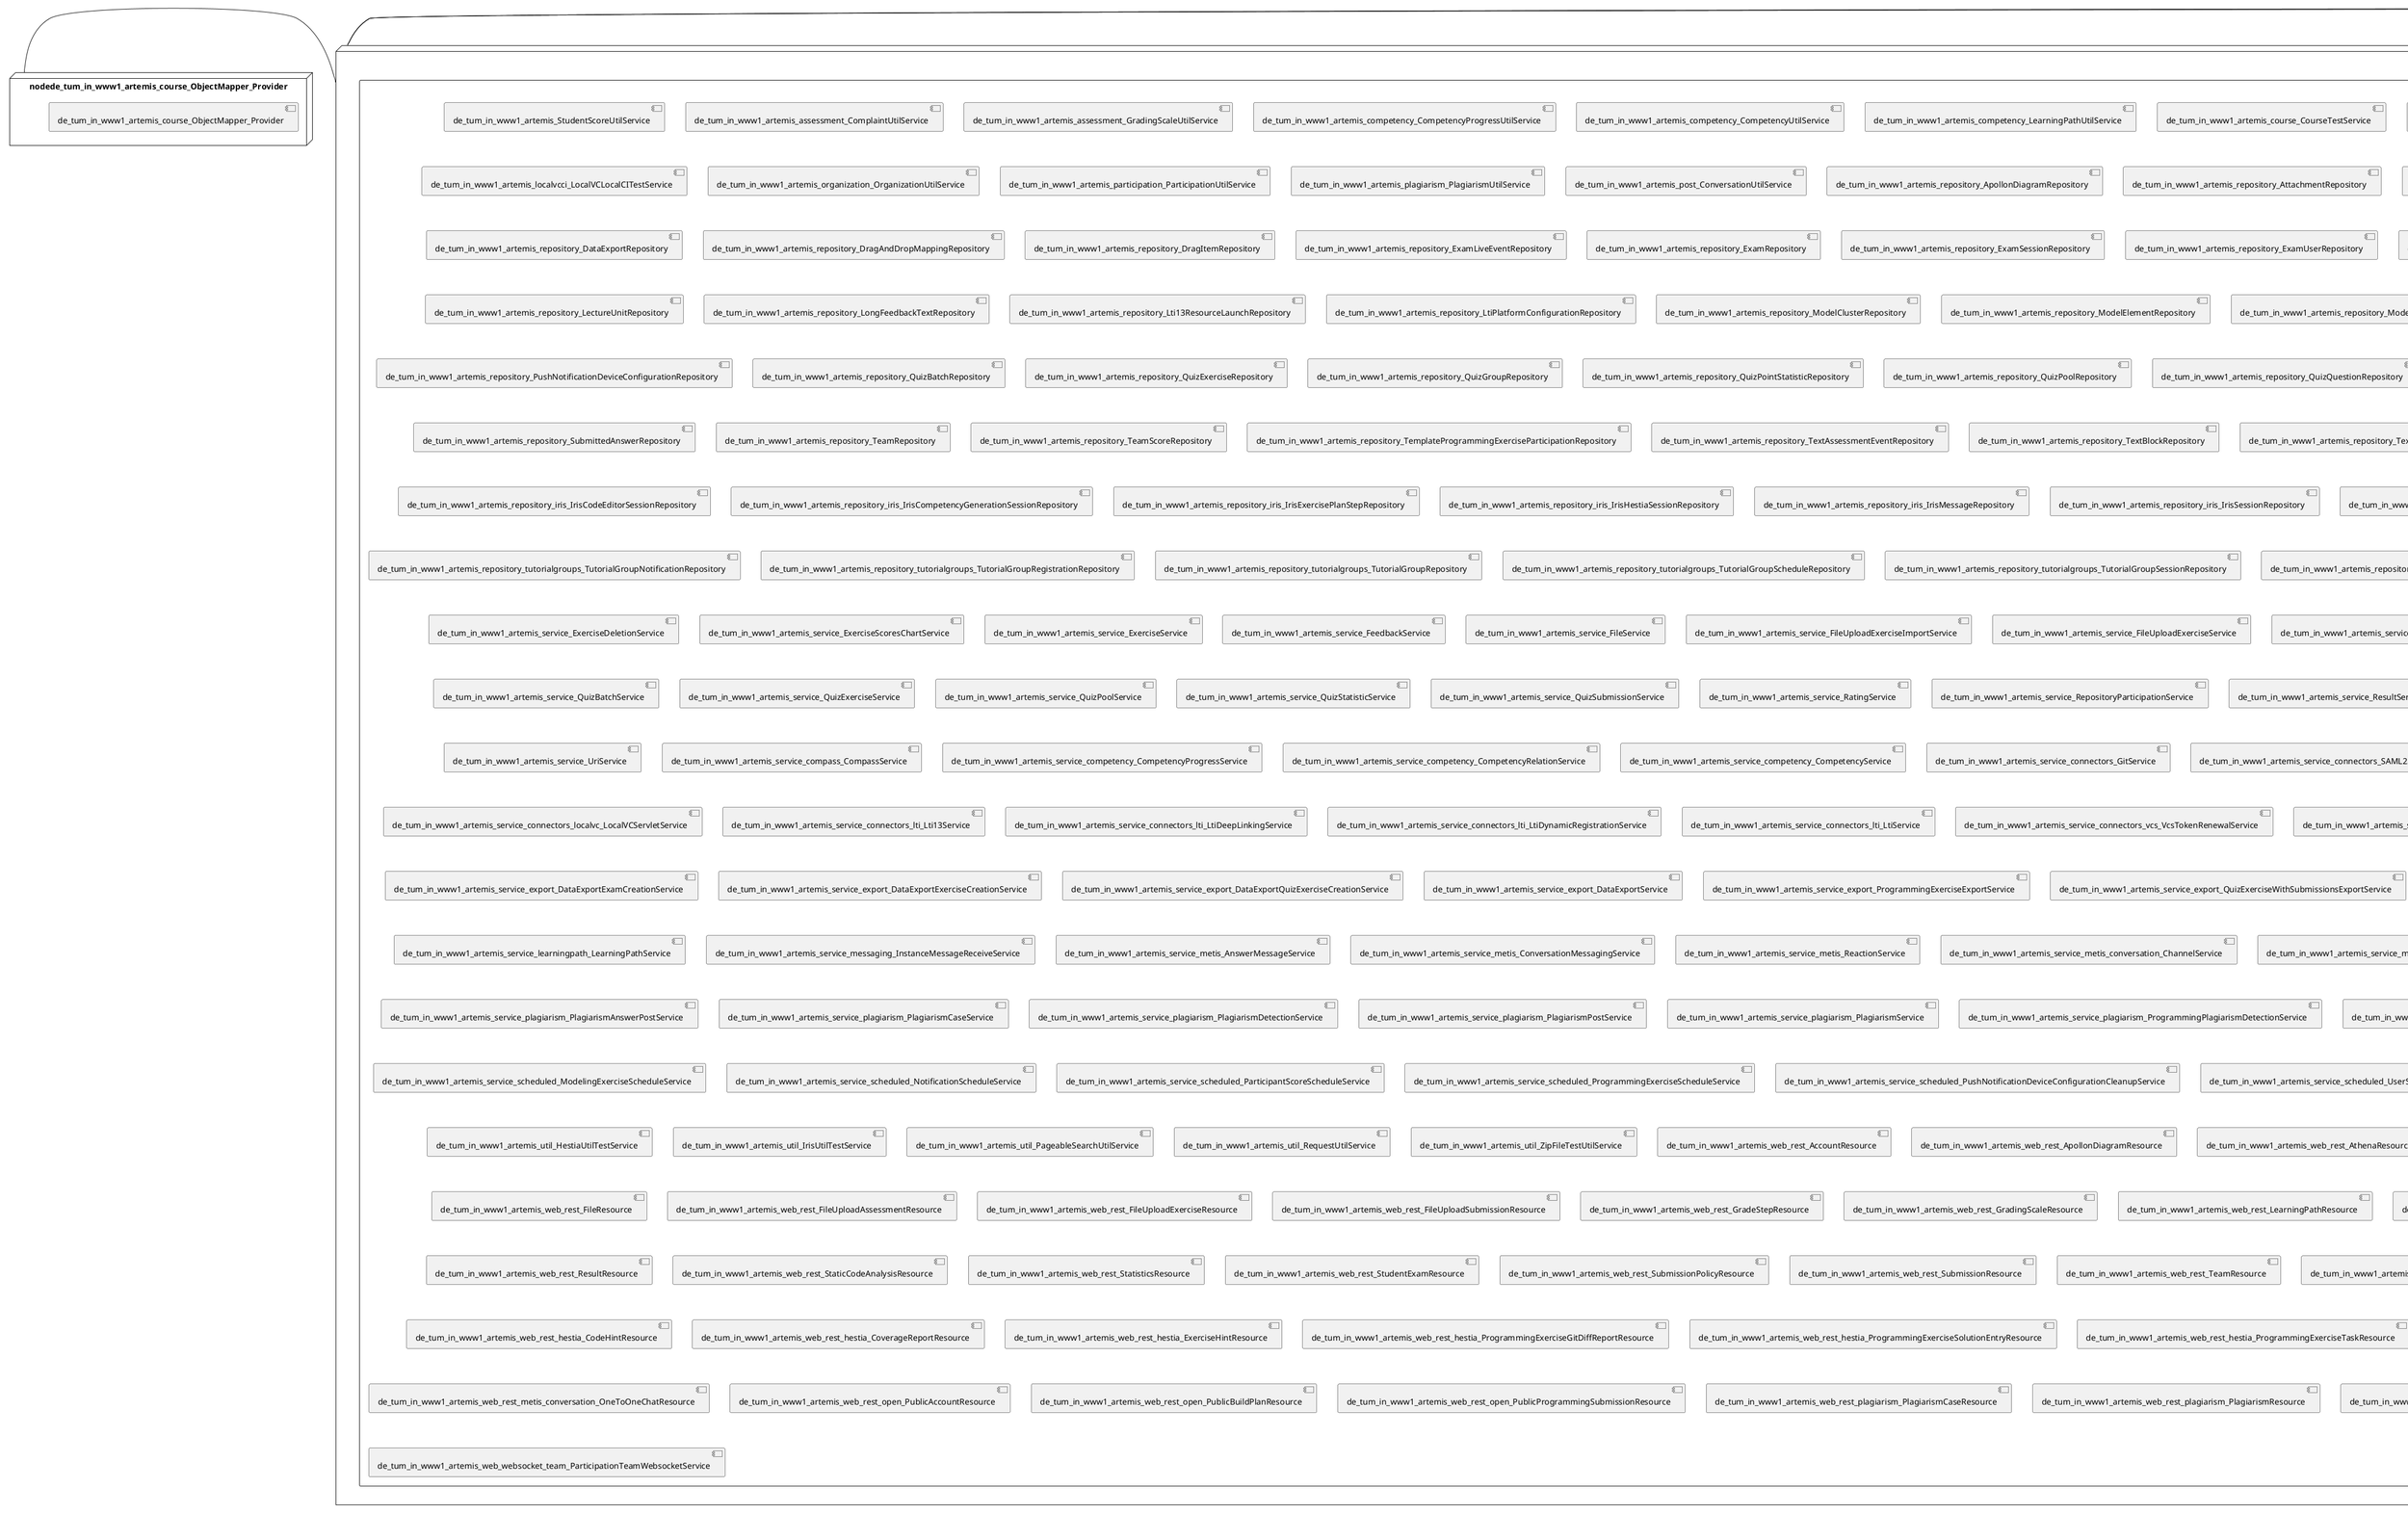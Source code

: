 @startuml
skinparam fixCircleLabelOverlapping true
skinparam componentStyle uml2
node nodede_tum_in_www1_artemis {
component de_tum_in_www1_artemis {
[de_tum_in_www1_artemis_repository_SourceRepository] [[ls1intum-artemis.system#_s-4mMPrzEe6sMY0peC9BDg]]
[de_tum_in_www1_artemis_repository_competency_KnowledgeAreaRepository] [[ls1intum-artemis.system#_s-4mMPrzEe6sMY0peC9BDg]]
[de_tum_in_www1_artemis_repository_competency_StandardizedCompetencyRepository] [[ls1intum-artemis.system#_s-4mMPrzEe6sMY0peC9BDg]]
[de_tum_in_www1_artemis_service_competency_KnowledgeAreaService] [[ls1intum-artemis.system#_s-4mMPrzEe6sMY0peC9BDg]]
[de_tum_in_www1_artemis_service_competency_StandardizedCompetencyService] [[ls1intum-artemis.system#_s-4mMPrzEe6sMY0peC9BDg]]
[de_tum_in_www1_artemis_web_rest_competency_StandardizedCompetencyResource] [[ls1intum-artemis.system#_s-4mMPrzEe6sMY0peC9BDg]]
}
}
node nodede_tum_in_www1_artemis_2 {
component de_tum_in_www1_artemis_2 {
[de_tum_in_www1_artemis_repository_PersistenceAuditEventRepository] [[ls1intum-artemis.system#_s-4mMPrzEe6sMY0peC9BDg]]
[de_tum_in_www1_artemis_service_AuditEventService] [[ls1intum-artemis.system#_s-4mMPrzEe6sMY0peC9BDg]]
}
}
node nodede_tum_in_www1_artemis_3 {
component de_tum_in_www1_artemis_3 {
[de_tum_in_www1_artemis_StudentScoreUtilService] [[ls1intum-artemis.system#_s-4mMPrzEe6sMY0peC9BDg]]
[de_tum_in_www1_artemis_assessment_ComplaintUtilService] [[ls1intum-artemis.system#_s-4mMPrzEe6sMY0peC9BDg]]
[de_tum_in_www1_artemis_assessment_GradingScaleUtilService] [[ls1intum-artemis.system#_s-4mMPrzEe6sMY0peC9BDg]]
[de_tum_in_www1_artemis_competency_CompetencyProgressUtilService] [[ls1intum-artemis.system#_s-4mMPrzEe6sMY0peC9BDg]]
[de_tum_in_www1_artemis_competency_CompetencyUtilService] [[ls1intum-artemis.system#_s-4mMPrzEe6sMY0peC9BDg]]
[de_tum_in_www1_artemis_competency_LearningPathUtilService] [[ls1intum-artemis.system#_s-4mMPrzEe6sMY0peC9BDg]]
[de_tum_in_www1_artemis_course_CourseTestService] [[ls1intum-artemis.system#_s-4mMPrzEe6sMY0peC9BDg]]
[de_tum_in_www1_artemis_course_CourseUtilService] [[ls1intum-artemis.system#_s-4mMPrzEe6sMY0peC9BDg]]
[de_tum_in_www1_artemis_domain_Repository] [[ls1intum-artemis.system#_s-4mMPrzEe6sMY0peC9BDg]]
[de_tum_in_www1_artemis_exam_ExamUtilService] [[ls1intum-artemis.system#_s-4mMPrzEe6sMY0peC9BDg]]
[de_tum_in_www1_artemis_exercise_ExerciseUtilService] [[ls1intum-artemis.system#_s-4mMPrzEe6sMY0peC9BDg]]
[de_tum_in_www1_artemis_exercise_fileuploadexercise_FileUploadExerciseUtilService] [[ls1intum-artemis.system#_s-4mMPrzEe6sMY0peC9BDg]]
[de_tum_in_www1_artemis_exercise_modelingexercise_ModelingExerciseUtilService] [[ls1intum-artemis.system#_s-4mMPrzEe6sMY0peC9BDg]]
[de_tum_in_www1_artemis_exercise_programmingexercise_ContinuousIntegrationTestService] [[ls1intum-artemis.system#_s-4mMPrzEe6sMY0peC9BDg]]
[de_tum_in_www1_artemis_exercise_programmingexercise_ProgrammingExerciseIntegrationTestService] [[ls1intum-artemis.system#_s-4mMPrzEe6sMY0peC9BDg]]
[de_tum_in_www1_artemis_exercise_programmingexercise_ProgrammingExerciseResultTestService] [[ls1intum-artemis.system#_s-4mMPrzEe6sMY0peC9BDg]]
[de_tum_in_www1_artemis_exercise_programmingexercise_ProgrammingExerciseTestService] [[ls1intum-artemis.system#_s-4mMPrzEe6sMY0peC9BDg]]
[de_tum_in_www1_artemis_exercise_programmingexercise_ProgrammingExerciseUtilService] [[ls1intum-artemis.system#_s-4mMPrzEe6sMY0peC9BDg]]
[de_tum_in_www1_artemis_exercise_programmingexercise_ProgrammingSubmissionAndResultIntegrationTestService] [[ls1intum-artemis.system#_s-4mMPrzEe6sMY0peC9BDg]]
[de_tum_in_www1_artemis_exercise_quizexercise_QuizExerciseUtilService] [[ls1intum-artemis.system#_s-4mMPrzEe6sMY0peC9BDg]]
[de_tum_in_www1_artemis_exercise_textexercise_TextExerciseUtilService] [[ls1intum-artemis.system#_s-4mMPrzEe6sMY0peC9BDg]]
[de_tum_in_www1_artemis_lecture_LectureUtilService] [[ls1intum-artemis.system#_s-4mMPrzEe6sMY0peC9BDg]]
[de_tum_in_www1_artemis_localvcci_LocalVCLocalCITestService] [[ls1intum-artemis.system#_s-4mMPrzEe6sMY0peC9BDg]]
[de_tum_in_www1_artemis_organization_OrganizationUtilService] [[ls1intum-artemis.system#_s-4mMPrzEe6sMY0peC9BDg]]
[de_tum_in_www1_artemis_participation_ParticipationUtilService] [[ls1intum-artemis.system#_s-4mMPrzEe6sMY0peC9BDg]]
[de_tum_in_www1_artemis_plagiarism_PlagiarismUtilService] [[ls1intum-artemis.system#_s-4mMPrzEe6sMY0peC9BDg]]
[de_tum_in_www1_artemis_post_ConversationUtilService] [[ls1intum-artemis.system#_s-4mMPrzEe6sMY0peC9BDg]]
[de_tum_in_www1_artemis_repository_ApollonDiagramRepository] [[ls1intum-artemis.system#_s-4mMPrzEe6sMY0peC9BDg]]
[de_tum_in_www1_artemis_repository_AttachmentRepository] [[ls1intum-artemis.system#_s-4mMPrzEe6sMY0peC9BDg]]
[de_tum_in_www1_artemis_repository_AttachmentUnitRepository] [[ls1intum-artemis.system#_s-4mMPrzEe6sMY0peC9BDg]]
[de_tum_in_www1_artemis_repository_AuthorityRepository] [[ls1intum-artemis.system#_s-4mMPrzEe6sMY0peC9BDg]]
[de_tum_in_www1_artemis_repository_AuxiliaryRepositoryRepository] [[ls1intum-artemis.system#_s-4mMPrzEe6sMY0peC9BDg]]
[de_tum_in_www1_artemis_repository_BonusRepository] [[ls1intum-artemis.system#_s-4mMPrzEe6sMY0peC9BDg]]
[de_tum_in_www1_artemis_repository_BuildJobRepository] [[ls1intum-artemis.system#_s-4mMPrzEe6sMY0peC9BDg]]
[de_tum_in_www1_artemis_repository_BuildLogEntryRepository] [[ls1intum-artemis.system#_s-4mMPrzEe6sMY0peC9BDg]]
[de_tum_in_www1_artemis_repository_BuildLogStatisticsEntryRepository] [[ls1intum-artemis.system#_s-4mMPrzEe6sMY0peC9BDg]]
[de_tum_in_www1_artemis_repository_BuildPlanRepository] [[ls1intum-artemis.system#_s-4mMPrzEe6sMY0peC9BDg]]
[de_tum_in_www1_artemis_repository_CompetencyProgressRepository] [[ls1intum-artemis.system#_s-4mMPrzEe6sMY0peC9BDg]]
[de_tum_in_www1_artemis_repository_CompetencyRelationRepository] [[ls1intum-artemis.system#_s-4mMPrzEe6sMY0peC9BDg]]
[de_tum_in_www1_artemis_repository_CompetencyRepository] [[ls1intum-artemis.system#_s-4mMPrzEe6sMY0peC9BDg]]
[de_tum_in_www1_artemis_repository_ComplaintRepository] [[ls1intum-artemis.system#_s-4mMPrzEe6sMY0peC9BDg]]
[de_tum_in_www1_artemis_repository_ComplaintResponseRepository] [[ls1intum-artemis.system#_s-4mMPrzEe6sMY0peC9BDg]]
[de_tum_in_www1_artemis_repository_CourseRepository] [[ls1intum-artemis.system#_s-4mMPrzEe6sMY0peC9BDg]]
[de_tum_in_www1_artemis_repository_CustomAuditEventRepository] [[ls1intum-artemis.system#_s-4mMPrzEe6sMY0peC9BDg]]
[de_tum_in_www1_artemis_repository_DataExportRepository] [[ls1intum-artemis.system#_s-4mMPrzEe6sMY0peC9BDg]]
[de_tum_in_www1_artemis_repository_DragAndDropMappingRepository] [[ls1intum-artemis.system#_s-4mMPrzEe6sMY0peC9BDg]]
[de_tum_in_www1_artemis_repository_DragItemRepository] [[ls1intum-artemis.system#_s-4mMPrzEe6sMY0peC9BDg]]
[de_tum_in_www1_artemis_repository_ExamLiveEventRepository] [[ls1intum-artemis.system#_s-4mMPrzEe6sMY0peC9BDg]]
[de_tum_in_www1_artemis_repository_ExamRepository] [[ls1intum-artemis.system#_s-4mMPrzEe6sMY0peC9BDg]]
[de_tum_in_www1_artemis_repository_ExamSessionRepository] [[ls1intum-artemis.system#_s-4mMPrzEe6sMY0peC9BDg]]
[de_tum_in_www1_artemis_repository_ExamUserRepository] [[ls1intum-artemis.system#_s-4mMPrzEe6sMY0peC9BDg]]
[de_tum_in_www1_artemis_repository_ExampleSubmissionRepository] [[ls1intum-artemis.system#_s-4mMPrzEe6sMY0peC9BDg]]
[de_tum_in_www1_artemis_repository_ExerciseGroupRepository] [[ls1intum-artemis.system#_s-4mMPrzEe6sMY0peC9BDg]]
[de_tum_in_www1_artemis_repository_ExerciseRepository] [[ls1intum-artemis.system#_s-4mMPrzEe6sMY0peC9BDg]]
[de_tum_in_www1_artemis_repository_ExerciseUnitRepository] [[ls1intum-artemis.system#_s-4mMPrzEe6sMY0peC9BDg]]
[de_tum_in_www1_artemis_repository_FeedbackRepository] [[ls1intum-artemis.system#_s-4mMPrzEe6sMY0peC9BDg]]
[de_tum_in_www1_artemis_repository_FileUploadExerciseRepository] [[ls1intum-artemis.system#_s-4mMPrzEe6sMY0peC9BDg]]
[de_tum_in_www1_artemis_repository_FileUploadSubmissionRepository] [[ls1intum-artemis.system#_s-4mMPrzEe6sMY0peC9BDg]]
[de_tum_in_www1_artemis_repository_GradeStepRepository] [[ls1intum-artemis.system#_s-4mMPrzEe6sMY0peC9BDg]]
[de_tum_in_www1_artemis_repository_GradingCriterionRepository] [[ls1intum-artemis.system#_s-4mMPrzEe6sMY0peC9BDg]]
[de_tum_in_www1_artemis_repository_GradingScaleRepository] [[ls1intum-artemis.system#_s-4mMPrzEe6sMY0peC9BDg]]
[de_tum_in_www1_artemis_repository_GroupNotificationRepository] [[ls1intum-artemis.system#_s-4mMPrzEe6sMY0peC9BDg]]
[de_tum_in_www1_artemis_repository_GuidedTourSettingsRepository] [[ls1intum-artemis.system#_s-4mMPrzEe6sMY0peC9BDg]]
[de_tum_in_www1_artemis_repository_LearningPathRepository] [[ls1intum-artemis.system#_s-4mMPrzEe6sMY0peC9BDg]]
[de_tum_in_www1_artemis_repository_LectureRepository] [[ls1intum-artemis.system#_s-4mMPrzEe6sMY0peC9BDg]]
[de_tum_in_www1_artemis_repository_LectureUnitCompletionRepository] [[ls1intum-artemis.system#_s-4mMPrzEe6sMY0peC9BDg]]
[de_tum_in_www1_artemis_repository_LectureUnitRepository] [[ls1intum-artemis.system#_s-4mMPrzEe6sMY0peC9BDg]]
[de_tum_in_www1_artemis_repository_LongFeedbackTextRepository] [[ls1intum-artemis.system#_s-4mMPrzEe6sMY0peC9BDg]]
[de_tum_in_www1_artemis_repository_Lti13ResourceLaunchRepository] [[ls1intum-artemis.system#_s-4mMPrzEe6sMY0peC9BDg]]
[de_tum_in_www1_artemis_repository_LtiPlatformConfigurationRepository] [[ls1intum-artemis.system#_s-4mMPrzEe6sMY0peC9BDg]]
[de_tum_in_www1_artemis_repository_ModelClusterRepository] [[ls1intum-artemis.system#_s-4mMPrzEe6sMY0peC9BDg]]
[de_tum_in_www1_artemis_repository_ModelElementRepository] [[ls1intum-artemis.system#_s-4mMPrzEe6sMY0peC9BDg]]
[de_tum_in_www1_artemis_repository_ModelingExerciseRepository] [[ls1intum-artemis.system#_s-4mMPrzEe6sMY0peC9BDg]]
[de_tum_in_www1_artemis_repository_ModelingSubmissionRepository] [[ls1intum-artemis.system#_s-4mMPrzEe6sMY0peC9BDg]]
[de_tum_in_www1_artemis_repository_NotificationRepository] [[ls1intum-artemis.system#_s-4mMPrzEe6sMY0peC9BDg]]
[de_tum_in_www1_artemis_repository_NotificationSettingRepository] [[ls1intum-artemis.system#_s-4mMPrzEe6sMY0peC9BDg]]
[de_tum_in_www1_artemis_repository_OnlineCourseConfigurationRepository] [[ls1intum-artemis.system#_s-4mMPrzEe6sMY0peC9BDg]]
[de_tum_in_www1_artemis_repository_OnlineUnitRepository] [[ls1intum-artemis.system#_s-4mMPrzEe6sMY0peC9BDg]]
[de_tum_in_www1_artemis_repository_OrganizationRepository] [[ls1intum-artemis.system#_s-4mMPrzEe6sMY0peC9BDg]]
[de_tum_in_www1_artemis_repository_ParticipantScoreRepository] [[ls1intum-artemis.system#_s-4mMPrzEe6sMY0peC9BDg]]
[de_tum_in_www1_artemis_repository_ParticipationRepository] [[ls1intum-artemis.system#_s-4mMPrzEe6sMY0peC9BDg]]
[de_tum_in_www1_artemis_repository_ProgrammingExerciseRepository] [[ls1intum-artemis.system#_s-4mMPrzEe6sMY0peC9BDg]]
[de_tum_in_www1_artemis_repository_ProgrammingExerciseStudentParticipationRepository] [[ls1intum-artemis.system#_s-4mMPrzEe6sMY0peC9BDg]]
[de_tum_in_www1_artemis_repository_ProgrammingExerciseStudentParticipationTestRepository] [[ls1intum-artemis.system#_s-4mMPrzEe6sMY0peC9BDg]]
[de_tum_in_www1_artemis_repository_ProgrammingExerciseTestCaseRepository] [[ls1intum-artemis.system#_s-4mMPrzEe6sMY0peC9BDg]]
[de_tum_in_www1_artemis_repository_ProgrammingExerciseTestRepository] [[ls1intum-artemis.system#_s-4mMPrzEe6sMY0peC9BDg]]
[de_tum_in_www1_artemis_repository_ProgrammingSubmissionRepository] [[ls1intum-artemis.system#_s-4mMPrzEe6sMY0peC9BDg]]
[de_tum_in_www1_artemis_repository_ProgrammingSubmissionTestRepository] [[ls1intum-artemis.system#_s-4mMPrzEe6sMY0peC9BDg]]
[de_tum_in_www1_artemis_repository_PushNotificationDeviceConfigurationRepository] [[ls1intum-artemis.system#_s-4mMPrzEe6sMY0peC9BDg]]
[de_tum_in_www1_artemis_repository_QuizBatchRepository] [[ls1intum-artemis.system#_s-4mMPrzEe6sMY0peC9BDg]]
[de_tum_in_www1_artemis_repository_QuizExerciseRepository] [[ls1intum-artemis.system#_s-4mMPrzEe6sMY0peC9BDg]]
[de_tum_in_www1_artemis_repository_QuizGroupRepository] [[ls1intum-artemis.system#_s-4mMPrzEe6sMY0peC9BDg]]
[de_tum_in_www1_artemis_repository_QuizPointStatisticRepository] [[ls1intum-artemis.system#_s-4mMPrzEe6sMY0peC9BDg]]
[de_tum_in_www1_artemis_repository_QuizPoolRepository] [[ls1intum-artemis.system#_s-4mMPrzEe6sMY0peC9BDg]]
[de_tum_in_www1_artemis_repository_QuizQuestionRepository] [[ls1intum-artemis.system#_s-4mMPrzEe6sMY0peC9BDg]]
[de_tum_in_www1_artemis_repository_QuizQuestionStatisticRepository] [[ls1intum-artemis.system#_s-4mMPrzEe6sMY0peC9BDg]]
[de_tum_in_www1_artemis_repository_QuizSubmissionRepository] [[ls1intum-artemis.system#_s-4mMPrzEe6sMY0peC9BDg]]
[de_tum_in_www1_artemis_repository_RatingRepository] [[ls1intum-artemis.system#_s-4mMPrzEe6sMY0peC9BDg]]
[de_tum_in_www1_artemis_repository_ResultRepository] [[ls1intum-artemis.system#_s-4mMPrzEe6sMY0peC9BDg]]
[de_tum_in_www1_artemis_repository_SingleUserNotificationRepository] [[ls1intum-artemis.system#_s-4mMPrzEe6sMY0peC9BDg]]
[de_tum_in_www1_artemis_repository_SlideRepository] [[ls1intum-artemis.system#_s-4mMPrzEe6sMY0peC9BDg]]
[de_tum_in_www1_artemis_repository_SolutionProgrammingExerciseParticipationRepository] [[ls1intum-artemis.system#_s-4mMPrzEe6sMY0peC9BDg]]
[de_tum_in_www1_artemis_repository_StaticCodeAnalysisCategoryRepository] [[ls1intum-artemis.system#_s-4mMPrzEe6sMY0peC9BDg]]
[de_tum_in_www1_artemis_repository_StatisticsRepository] [[ls1intum-artemis.system#_s-4mMPrzEe6sMY0peC9BDg]]
[de_tum_in_www1_artemis_repository_StudentExamRepository] [[ls1intum-artemis.system#_s-4mMPrzEe6sMY0peC9BDg]]
[de_tum_in_www1_artemis_repository_StudentParticipationRepository] [[ls1intum-artemis.system#_s-4mMPrzEe6sMY0peC9BDg]]
[de_tum_in_www1_artemis_repository_StudentScoreRepository] [[ls1intum-artemis.system#_s-4mMPrzEe6sMY0peC9BDg]]
[de_tum_in_www1_artemis_repository_SubmissionPolicyRepository] [[ls1intum-artemis.system#_s-4mMPrzEe6sMY0peC9BDg]]
[de_tum_in_www1_artemis_repository_SubmissionRepository] [[ls1intum-artemis.system#_s-4mMPrzEe6sMY0peC9BDg]]
[de_tum_in_www1_artemis_repository_SubmissionVersionRepository] [[ls1intum-artemis.system#_s-4mMPrzEe6sMY0peC9BDg]]
[de_tum_in_www1_artemis_repository_SubmittedAnswerRepository] [[ls1intum-artemis.system#_s-4mMPrzEe6sMY0peC9BDg]]
[de_tum_in_www1_artemis_repository_TeamRepository] [[ls1intum-artemis.system#_s-4mMPrzEe6sMY0peC9BDg]]
[de_tum_in_www1_artemis_repository_TeamScoreRepository] [[ls1intum-artemis.system#_s-4mMPrzEe6sMY0peC9BDg]]
[de_tum_in_www1_artemis_repository_TemplateProgrammingExerciseParticipationRepository] [[ls1intum-artemis.system#_s-4mMPrzEe6sMY0peC9BDg]]
[de_tum_in_www1_artemis_repository_TextAssessmentEventRepository] [[ls1intum-artemis.system#_s-4mMPrzEe6sMY0peC9BDg]]
[de_tum_in_www1_artemis_repository_TextBlockRepository] [[ls1intum-artemis.system#_s-4mMPrzEe6sMY0peC9BDg]]
[de_tum_in_www1_artemis_repository_TextExerciseRepository] [[ls1intum-artemis.system#_s-4mMPrzEe6sMY0peC9BDg]]
[de_tum_in_www1_artemis_repository_TextSubmissionRepository] [[ls1intum-artemis.system#_s-4mMPrzEe6sMY0peC9BDg]]
[de_tum_in_www1_artemis_repository_TextUnitRepository] [[ls1intum-artemis.system#_s-4mMPrzEe6sMY0peC9BDg]]
[de_tum_in_www1_artemis_repository_TutorParticipationRepository] [[ls1intum-artemis.system#_s-4mMPrzEe6sMY0peC9BDg]]
[de_tum_in_www1_artemis_repository_UserRepository] [[ls1intum-artemis.system#_s-4mMPrzEe6sMY0peC9BDg]]
[de_tum_in_www1_artemis_repository_UserTestRepository] [[ls1intum-artemis.system#_s-4mMPrzEe6sMY0peC9BDg]]
[de_tum_in_www1_artemis_repository_VideoUnitRepository] [[ls1intum-artemis.system#_s-4mMPrzEe6sMY0peC9BDg]]
[de_tum_in_www1_artemis_repository_hestia_CodeHintRepository] [[ls1intum-artemis.system#_s-4mMPrzEe6sMY0peC9BDg]]
[de_tum_in_www1_artemis_repository_hestia_CoverageFileReportRepository] [[ls1intum-artemis.system#_s-4mMPrzEe6sMY0peC9BDg]]
[de_tum_in_www1_artemis_repository_hestia_CoverageReportRepository] [[ls1intum-artemis.system#_s-4mMPrzEe6sMY0peC9BDg]]
[de_tum_in_www1_artemis_repository_hestia_ExerciseHintActivationRepository] [[ls1intum-artemis.system#_s-4mMPrzEe6sMY0peC9BDg]]
[de_tum_in_www1_artemis_repository_hestia_ExerciseHintRepository] [[ls1intum-artemis.system#_s-4mMPrzEe6sMY0peC9BDg]]
[de_tum_in_www1_artemis_repository_hestia_ProgrammingExerciseGitDiffReportRepository] [[ls1intum-artemis.system#_s-4mMPrzEe6sMY0peC9BDg]]
[de_tum_in_www1_artemis_repository_hestia_ProgrammingExerciseSolutionEntryRepository] [[ls1intum-artemis.system#_s-4mMPrzEe6sMY0peC9BDg]]
[de_tum_in_www1_artemis_repository_hestia_ProgrammingExerciseTaskRepository] [[ls1intum-artemis.system#_s-4mMPrzEe6sMY0peC9BDg]]
[de_tum_in_www1_artemis_repository_hestia_TestwiseCoverageReportEntryRepository] [[ls1intum-artemis.system#_s-4mMPrzEe6sMY0peC9BDg]]
[de_tum_in_www1_artemis_repository_iris_IrisCodeEditorSessionRepository] [[ls1intum-artemis.system#_s-4mMPrzEe6sMY0peC9BDg]]
[de_tum_in_www1_artemis_repository_iris_IrisCompetencyGenerationSessionRepository] [[ls1intum-artemis.system#_s-4mMPrzEe6sMY0peC9BDg]]
[de_tum_in_www1_artemis_repository_iris_IrisExercisePlanStepRepository] [[ls1intum-artemis.system#_s-4mMPrzEe6sMY0peC9BDg]]
[de_tum_in_www1_artemis_repository_iris_IrisHestiaSessionRepository] [[ls1intum-artemis.system#_s-4mMPrzEe6sMY0peC9BDg]]
[de_tum_in_www1_artemis_repository_iris_IrisMessageRepository] [[ls1intum-artemis.system#_s-4mMPrzEe6sMY0peC9BDg]]
[de_tum_in_www1_artemis_repository_iris_IrisSessionRepository] [[ls1intum-artemis.system#_s-4mMPrzEe6sMY0peC9BDg]]
[de_tum_in_www1_artemis_repository_metis_AnswerPostRepository] [[ls1intum-artemis.system#_s-4mMPrzEe6sMY0peC9BDg]]
[de_tum_in_www1_artemis_repository_metis_ConversationMessageRepository] [[ls1intum-artemis.system#_s-4mMPrzEe6sMY0peC9BDg]]
[de_tum_in_www1_artemis_repository_metis_ConversationParticipantRepository] [[ls1intum-artemis.system#_s-4mMPrzEe6sMY0peC9BDg]]
[de_tum_in_www1_artemis_repository_metis_PostRepository] [[ls1intum-artemis.system#_s-4mMPrzEe6sMY0peC9BDg]]
[de_tum_in_www1_artemis_repository_metis_ReactionRepository] [[ls1intum-artemis.system#_s-4mMPrzEe6sMY0peC9BDg]]
[de_tum_in_www1_artemis_repository_metis_conversation_ChannelRepository] [[ls1intum-artemis.system#_s-4mMPrzEe6sMY0peC9BDg]]
[de_tum_in_www1_artemis_repository_metis_conversation_ConversationNotificationRepository] [[ls1intum-artemis.system#_s-4mMPrzEe6sMY0peC9BDg]]
[de_tum_in_www1_artemis_repository_metis_conversation_ConversationRepository] [[ls1intum-artemis.system#_s-4mMPrzEe6sMY0peC9BDg]]
[de_tum_in_www1_artemis_repository_metis_conversation_GroupChatRepository] [[ls1intum-artemis.system#_s-4mMPrzEe6sMY0peC9BDg]]
[de_tum_in_www1_artemis_repository_metis_conversation_OneToOneChatRepository] [[ls1intum-artemis.system#_s-4mMPrzEe6sMY0peC9BDg]]
[de_tum_in_www1_artemis_repository_plagiarism_PlagiarismCaseRepository] [[ls1intum-artemis.system#_s-4mMPrzEe6sMY0peC9BDg]]
[de_tum_in_www1_artemis_repository_plagiarism_PlagiarismComparisonRepository] [[ls1intum-artemis.system#_s-4mMPrzEe6sMY0peC9BDg]]
[de_tum_in_www1_artemis_repository_plagiarism_PlagiarismResultRepository] [[ls1intum-artemis.system#_s-4mMPrzEe6sMY0peC9BDg]]
[de_tum_in_www1_artemis_repository_plagiarism_PlagiarismSubmissionRepository] [[ls1intum-artemis.system#_s-4mMPrzEe6sMY0peC9BDg]]
[de_tum_in_www1_artemis_repository_science_ScienceSettingRepository] [[ls1intum-artemis.system#_s-4mMPrzEe6sMY0peC9BDg]]
[de_tum_in_www1_artemis_repository_tutorialgroups_TutorialGroupFreePeriodRepository] [[ls1intum-artemis.system#_s-4mMPrzEe6sMY0peC9BDg]]
[de_tum_in_www1_artemis_repository_tutorialgroups_TutorialGroupNotificationRepository] [[ls1intum-artemis.system#_s-4mMPrzEe6sMY0peC9BDg]]
[de_tum_in_www1_artemis_repository_tutorialgroups_TutorialGroupRegistrationRepository] [[ls1intum-artemis.system#_s-4mMPrzEe6sMY0peC9BDg]]
[de_tum_in_www1_artemis_repository_tutorialgroups_TutorialGroupRepository] [[ls1intum-artemis.system#_s-4mMPrzEe6sMY0peC9BDg]]
[de_tum_in_www1_artemis_repository_tutorialgroups_TutorialGroupScheduleRepository] [[ls1intum-artemis.system#_s-4mMPrzEe6sMY0peC9BDg]]
[de_tum_in_www1_artemis_repository_tutorialgroups_TutorialGroupSessionRepository] [[ls1intum-artemis.system#_s-4mMPrzEe6sMY0peC9BDg]]
[de_tum_in_www1_artemis_repository_tutorialgroups_TutorialGroupsConfigurationRepository] [[ls1intum-artemis.system#_s-4mMPrzEe6sMY0peC9BDg]]
[de_tum_in_www1_artemis_security_DomainUserDetailsService] [[ls1intum-artemis.system#_s-4mMPrzEe6sMY0peC9BDg]]
[de_tum_in_www1_artemis_service_AssessmentDashboardService] [[ls1intum-artemis.system#_s-4mMPrzEe6sMY0peC9BDg]]
[de_tum_in_www1_artemis_service_AssessmentService] [[ls1intum-artemis.system#_s-4mMPrzEe6sMY0peC9BDg]]
[de_tum_in_www1_artemis_service_AttachmentUnitService] [[ls1intum-artemis.system#_s-4mMPrzEe6sMY0peC9BDg]]
[de_tum_in_www1_artemis_service_AuthorizationCheckService] [[ls1intum-artemis.system#_s-4mMPrzEe6sMY0peC9BDg]]
[de_tum_in_www1_artemis_service_BonusService] [[ls1intum-artemis.system#_s-4mMPrzEe6sMY0peC9BDg]]
[de_tum_in_www1_artemis_service_BuildLogEntryService] [[ls1intum-artemis.system#_s-4mMPrzEe6sMY0peC9BDg]]
[de_tum_in_www1_artemis_service_ComplaintResponseService] [[ls1intum-artemis.system#_s-4mMPrzEe6sMY0peC9BDg]]
[de_tum_in_www1_artemis_service_ComplaintService] [[ls1intum-artemis.system#_s-4mMPrzEe6sMY0peC9BDg]]
[de_tum_in_www1_artemis_service_ConsistencyCheckService] [[ls1intum-artemis.system#_s-4mMPrzEe6sMY0peC9BDg]]
[de_tum_in_www1_artemis_service_ConsistencyCheckTestService] [[ls1intum-artemis.system#_s-4mMPrzEe6sMY0peC9BDg]]
[de_tum_in_www1_artemis_service_CourseScoreCalculationService] [[ls1intum-artemis.system#_s-4mMPrzEe6sMY0peC9BDg]]
[de_tum_in_www1_artemis_service_CourseService] [[ls1intum-artemis.system#_s-4mMPrzEe6sMY0peC9BDg]]
[de_tum_in_www1_artemis_service_EmailSummaryService] [[ls1intum-artemis.system#_s-4mMPrzEe6sMY0peC9BDg]]
[de_tum_in_www1_artemis_service_ExampleSubmissionService] [[ls1intum-artemis.system#_s-4mMPrzEe6sMY0peC9BDg]]
[de_tum_in_www1_artemis_service_ExerciseDateService] [[ls1intum-artemis.system#_s-4mMPrzEe6sMY0peC9BDg]]
[de_tum_in_www1_artemis_service_ExerciseDeletionService] [[ls1intum-artemis.system#_s-4mMPrzEe6sMY0peC9BDg]]
[de_tum_in_www1_artemis_service_ExerciseScoresChartService] [[ls1intum-artemis.system#_s-4mMPrzEe6sMY0peC9BDg]]
[de_tum_in_www1_artemis_service_ExerciseService] [[ls1intum-artemis.system#_s-4mMPrzEe6sMY0peC9BDg]]
[de_tum_in_www1_artemis_service_FeedbackService] [[ls1intum-artemis.system#_s-4mMPrzEe6sMY0peC9BDg]]
[de_tum_in_www1_artemis_service_FileService] [[ls1intum-artemis.system#_s-4mMPrzEe6sMY0peC9BDg]]
[de_tum_in_www1_artemis_service_FileUploadExerciseImportService] [[ls1intum-artemis.system#_s-4mMPrzEe6sMY0peC9BDg]]
[de_tum_in_www1_artemis_service_FileUploadExerciseService] [[ls1intum-artemis.system#_s-4mMPrzEe6sMY0peC9BDg]]
[de_tum_in_www1_artemis_service_FileUploadSubmissionService] [[ls1intum-artemis.system#_s-4mMPrzEe6sMY0peC9BDg]]
[de_tum_in_www1_artemis_service_GradingScaleService] [[ls1intum-artemis.system#_s-4mMPrzEe6sMY0peC9BDg]]
[de_tum_in_www1_artemis_service_LectureImportService] [[ls1intum-artemis.system#_s-4mMPrzEe6sMY0peC9BDg]]
[de_tum_in_www1_artemis_service_LectureService] [[ls1intum-artemis.system#_s-4mMPrzEe6sMY0peC9BDg]]
[de_tum_in_www1_artemis_service_LectureUnitProcessingService] [[ls1intum-artemis.system#_s-4mMPrzEe6sMY0peC9BDg]]
[de_tum_in_www1_artemis_service_LectureUnitService] [[ls1intum-artemis.system#_s-4mMPrzEe6sMY0peC9BDg]]
[de_tum_in_www1_artemis_service_ModelingExerciseImportService] [[ls1intum-artemis.system#_s-4mMPrzEe6sMY0peC9BDg]]
[de_tum_in_www1_artemis_service_ModelingExerciseService] [[ls1intum-artemis.system#_s-4mMPrzEe6sMY0peC9BDg]]
[de_tum_in_www1_artemis_service_ModelingSubmissionService] [[ls1intum-artemis.system#_s-4mMPrzEe6sMY0peC9BDg]]
[de_tum_in_www1_artemis_service_OnlineCourseConfigurationService] [[ls1intum-artemis.system#_s-4mMPrzEe6sMY0peC9BDg]]
[de_tum_in_www1_artemis_service_OrganizationService] [[ls1intum-artemis.system#_s-4mMPrzEe6sMY0peC9BDg]]
[de_tum_in_www1_artemis_service_ParticipantScoreService] [[ls1intum-artemis.system#_s-4mMPrzEe6sMY0peC9BDg]]
[de_tum_in_www1_artemis_service_ParticipationAuthorizationCheckService] [[ls1intum-artemis.system#_s-4mMPrzEe6sMY0peC9BDg]]
[de_tum_in_www1_artemis_service_ParticipationService] [[ls1intum-artemis.system#_s-4mMPrzEe6sMY0peC9BDg]]
[de_tum_in_www1_artemis_service_PresentationPointsCalculationService] [[ls1intum-artemis.system#_s-4mMPrzEe6sMY0peC9BDg]]
[de_tum_in_www1_artemis_service_QuizBatchService] [[ls1intum-artemis.system#_s-4mMPrzEe6sMY0peC9BDg]]
[de_tum_in_www1_artemis_service_QuizExerciseService] [[ls1intum-artemis.system#_s-4mMPrzEe6sMY0peC9BDg]]
[de_tum_in_www1_artemis_service_QuizPoolService] [[ls1intum-artemis.system#_s-4mMPrzEe6sMY0peC9BDg]]
[de_tum_in_www1_artemis_service_QuizStatisticService] [[ls1intum-artemis.system#_s-4mMPrzEe6sMY0peC9BDg]]
[de_tum_in_www1_artemis_service_QuizSubmissionService] [[ls1intum-artemis.system#_s-4mMPrzEe6sMY0peC9BDg]]
[de_tum_in_www1_artemis_service_RatingService] [[ls1intum-artemis.system#_s-4mMPrzEe6sMY0peC9BDg]]
[de_tum_in_www1_artemis_service_RepositoryParticipationService] [[ls1intum-artemis.system#_s-4mMPrzEe6sMY0peC9BDg]]
[de_tum_in_www1_artemis_service_ResultService] [[ls1intum-artemis.system#_s-4mMPrzEe6sMY0peC9BDg]]
[de_tum_in_www1_artemis_service_SlideSplitterService] [[ls1intum-artemis.system#_s-4mMPrzEe6sMY0peC9BDg]]
[de_tum_in_www1_artemis_service_StaticCodeAnalysisService] [[ls1intum-artemis.system#_s-4mMPrzEe6sMY0peC9BDg]]
[de_tum_in_www1_artemis_service_StatisticsService] [[ls1intum-artemis.system#_s-4mMPrzEe6sMY0peC9BDg]]
[de_tum_in_www1_artemis_service_SubmissionPolicyService] [[ls1intum-artemis.system#_s-4mMPrzEe6sMY0peC9BDg]]
[de_tum_in_www1_artemis_service_SubmissionService] [[ls1intum-artemis.system#_s-4mMPrzEe6sMY0peC9BDg]]
[de_tum_in_www1_artemis_service_SubmissionVersionService] [[ls1intum-artemis.system#_s-4mMPrzEe6sMY0peC9BDg]]
[de_tum_in_www1_artemis_service_TeamService] [[ls1intum-artemis.system#_s-4mMPrzEe6sMY0peC9BDg]]
[de_tum_in_www1_artemis_service_TextBlockService] [[ls1intum-artemis.system#_s-4mMPrzEe6sMY0peC9BDg]]
[de_tum_in_www1_artemis_service_TextExerciseImportService] [[ls1intum-artemis.system#_s-4mMPrzEe6sMY0peC9BDg]]
[de_tum_in_www1_artemis_service_TextExerciseService] [[ls1intum-artemis.system#_s-4mMPrzEe6sMY0peC9BDg]]
[de_tum_in_www1_artemis_service_TextSubmissionService] [[ls1intum-artemis.system#_s-4mMPrzEe6sMY0peC9BDg]]
[de_tum_in_www1_artemis_service_TutorEffortService] [[ls1intum-artemis.system#_s-4mMPrzEe6sMY0peC9BDg]]
[de_tum_in_www1_artemis_service_TutorLeaderboardService] [[ls1intum-artemis.system#_s-4mMPrzEe6sMY0peC9BDg]]
[de_tum_in_www1_artemis_service_TutorParticipationService] [[ls1intum-artemis.system#_s-4mMPrzEe6sMY0peC9BDg]]
[de_tum_in_www1_artemis_service_UriService] [[ls1intum-artemis.system#_s-4mMPrzEe6sMY0peC9BDg]]
[de_tum_in_www1_artemis_service_compass_CompassService] [[ls1intum-artemis.system#_s-4mMPrzEe6sMY0peC9BDg]]
[de_tum_in_www1_artemis_service_competency_CompetencyProgressService] [[ls1intum-artemis.system#_s-4mMPrzEe6sMY0peC9BDg]]
[de_tum_in_www1_artemis_service_competency_CompetencyRelationService] [[ls1intum-artemis.system#_s-4mMPrzEe6sMY0peC9BDg]]
[de_tum_in_www1_artemis_service_competency_CompetencyService] [[ls1intum-artemis.system#_s-4mMPrzEe6sMY0peC9BDg]]
[de_tum_in_www1_artemis_service_connectors_GitService] [[ls1intum-artemis.system#_s-4mMPrzEe6sMY0peC9BDg]]
[de_tum_in_www1_artemis_service_connectors_SAML2Service] [[ls1intum-artemis.system#_s-4mMPrzEe6sMY0peC9BDg]]
[de_tum_in_www1_artemis_service_connectors_athena_AthenaDTOConverterService] [[ls1intum-artemis.system#_s-4mMPrzEe6sMY0peC9BDg]]
[de_tum_in_www1_artemis_service_connectors_athena_AthenaModuleService] [[ls1intum-artemis.system#_s-4mMPrzEe6sMY0peC9BDg]]
[de_tum_in_www1_artemis_service_connectors_athena_AthenaRepositoryExportService] [[ls1intum-artemis.system#_s-4mMPrzEe6sMY0peC9BDg]]
[de_tum_in_www1_artemis_service_connectors_athena_AthenaSubmissionSendingService] [[ls1intum-artemis.system#_s-4mMPrzEe6sMY0peC9BDg]]
[de_tum_in_www1_artemis_service_connectors_gitlab_GitLabPersonalAccessTokenManagementService] [[ls1intum-artemis.system#_s-4mMPrzEe6sMY0peC9BDg]]
[de_tum_in_www1_artemis_service_connectors_gitlab_GitLabService] [[ls1intum-artemis.system#_s-4mMPrzEe6sMY0peC9BDg]]
[de_tum_in_www1_artemis_service_connectors_gitlab_GitLabUserManagementService] [[ls1intum-artemis.system#_s-4mMPrzEe6sMY0peC9BDg]]
[de_tum_in_www1_artemis_service_connectors_gitlabci_GitLabCIService] [[ls1intum-artemis.system#_s-4mMPrzEe6sMY0peC9BDg]]
[de_tum_in_www1_artemis_service_connectors_jenkins_JenkinsService] [[ls1intum-artemis.system#_s-4mMPrzEe6sMY0peC9BDg]]
[de_tum_in_www1_artemis_service_connectors_jenkins_JenkinsUserManagementService] [[ls1intum-artemis.system#_s-4mMPrzEe6sMY0peC9BDg]]
[de_tum_in_www1_artemis_service_connectors_jenkins_build_plan_JenkinsBuildPlanService] [[ls1intum-artemis.system#_s-4mMPrzEe6sMY0peC9BDg]]
[de_tum_in_www1_artemis_service_connectors_localci_LocalCIResultProcessingService] [[ls1intum-artemis.system#_s-4mMPrzEe6sMY0peC9BDg]]
[de_tum_in_www1_artemis_service_connectors_localci_LocalCIService] [[ls1intum-artemis.system#_s-4mMPrzEe6sMY0peC9BDg]]
[de_tum_in_www1_artemis_service_connectors_localci_LocalCITriggerService] [[ls1intum-artemis.system#_s-4mMPrzEe6sMY0peC9BDg]]
[de_tum_in_www1_artemis_service_connectors_localci_SharedQueueManagementService] [[ls1intum-artemis.system#_s-4mMPrzEe6sMY0peC9BDg]]
[de_tum_in_www1_artemis_service_connectors_localvc_LocalVCServletService] [[ls1intum-artemis.system#_s-4mMPrzEe6sMY0peC9BDg]]
[de_tum_in_www1_artemis_service_connectors_lti_Lti13Service] [[ls1intum-artemis.system#_s-4mMPrzEe6sMY0peC9BDg]]
[de_tum_in_www1_artemis_service_connectors_lti_LtiDeepLinkingService] [[ls1intum-artemis.system#_s-4mMPrzEe6sMY0peC9BDg]]
[de_tum_in_www1_artemis_service_connectors_lti_LtiDynamicRegistrationService] [[ls1intum-artemis.system#_s-4mMPrzEe6sMY0peC9BDg]]
[de_tum_in_www1_artemis_service_connectors_lti_LtiService] [[ls1intum-artemis.system#_s-4mMPrzEe6sMY0peC9BDg]]
[de_tum_in_www1_artemis_service_connectors_vcs_VcsTokenRenewalService] [[ls1intum-artemis.system#_s-4mMPrzEe6sMY0peC9BDg]]
[de_tum_in_www1_artemis_service_exam_ExamAccessService] [[ls1intum-artemis.system#_s-4mMPrzEe6sMY0peC9BDg]]
[de_tum_in_www1_artemis_service_exam_ExamDateService] [[ls1intum-artemis.system#_s-4mMPrzEe6sMY0peC9BDg]]
[de_tum_in_www1_artemis_service_exam_ExamDeletionService] [[ls1intum-artemis.system#_s-4mMPrzEe6sMY0peC9BDg]]
[de_tum_in_www1_artemis_service_exam_ExamImportService] [[ls1intum-artemis.system#_s-4mMPrzEe6sMY0peC9BDg]]
[de_tum_in_www1_artemis_service_exam_ExamLiveEventsService] [[ls1intum-artemis.system#_s-4mMPrzEe6sMY0peC9BDg]]
[de_tum_in_www1_artemis_service_exam_ExamQuizService] [[ls1intum-artemis.system#_s-4mMPrzEe6sMY0peC9BDg]]
[de_tum_in_www1_artemis_service_exam_ExamRegistrationService] [[ls1intum-artemis.system#_s-4mMPrzEe6sMY0peC9BDg]]
[de_tum_in_www1_artemis_service_exam_ExamService] [[ls1intum-artemis.system#_s-4mMPrzEe6sMY0peC9BDg]]
[de_tum_in_www1_artemis_service_exam_ExamSessionService] [[ls1intum-artemis.system#_s-4mMPrzEe6sMY0peC9BDg]]
[de_tum_in_www1_artemis_service_exam_ExamSubmissionService] [[ls1intum-artemis.system#_s-4mMPrzEe6sMY0peC9BDg]]
[de_tum_in_www1_artemis_service_exam_ExamUserService] [[ls1intum-artemis.system#_s-4mMPrzEe6sMY0peC9BDg]]
[de_tum_in_www1_artemis_service_exam_StudentExamAccessService] [[ls1intum-artemis.system#_s-4mMPrzEe6sMY0peC9BDg]]
[de_tum_in_www1_artemis_service_exam_StudentExamService] [[ls1intum-artemis.system#_s-4mMPrzEe6sMY0peC9BDg]]
[de_tum_in_www1_artemis_service_export_CourseExamExportService] [[ls1intum-artemis.system#_s-4mMPrzEe6sMY0peC9BDg]]
[de_tum_in_www1_artemis_service_export_DataExportCommunicationDataService] [[ls1intum-artemis.system#_s-4mMPrzEe6sMY0peC9BDg]]
[de_tum_in_www1_artemis_service_export_DataExportCreationService] [[ls1intum-artemis.system#_s-4mMPrzEe6sMY0peC9BDg]]
[de_tum_in_www1_artemis_service_export_DataExportExamCreationService] [[ls1intum-artemis.system#_s-4mMPrzEe6sMY0peC9BDg]]
[de_tum_in_www1_artemis_service_export_DataExportExerciseCreationService] [[ls1intum-artemis.system#_s-4mMPrzEe6sMY0peC9BDg]]
[de_tum_in_www1_artemis_service_export_DataExportQuizExerciseCreationService] [[ls1intum-artemis.system#_s-4mMPrzEe6sMY0peC9BDg]]
[de_tum_in_www1_artemis_service_export_DataExportService] [[ls1intum-artemis.system#_s-4mMPrzEe6sMY0peC9BDg]]
[de_tum_in_www1_artemis_service_export_ProgrammingExerciseExportService] [[ls1intum-artemis.system#_s-4mMPrzEe6sMY0peC9BDg]]
[de_tum_in_www1_artemis_service_export_QuizExerciseWithSubmissionsExportService] [[ls1intum-artemis.system#_s-4mMPrzEe6sMY0peC9BDg]]
[de_tum_in_www1_artemis_service_hestia_CodeHintService] [[ls1intum-artemis.system#_s-4mMPrzEe6sMY0peC9BDg]]
[de_tum_in_www1_artemis_service_hestia_ExerciseHintService] [[ls1intum-artemis.system#_s-4mMPrzEe6sMY0peC9BDg]]
[de_tum_in_www1_artemis_service_hestia_ProgrammingExerciseGitDiffReportService] [[ls1intum-artemis.system#_s-4mMPrzEe6sMY0peC9BDg]]
[de_tum_in_www1_artemis_service_hestia_ProgrammingExerciseTaskService] [[ls1intum-artemis.system#_s-4mMPrzEe6sMY0peC9BDg]]
[de_tum_in_www1_artemis_service_hestia_TestwiseCoverageService] [[ls1intum-artemis.system#_s-4mMPrzEe6sMY0peC9BDg]]
[de_tum_in_www1_artemis_service_hestia_behavioral_BehavioralTestCaseService] [[ls1intum-artemis.system#_s-4mMPrzEe6sMY0peC9BDg]]
[de_tum_in_www1_artemis_service_hestia_structural_StructuralTestCaseService] [[ls1intum-artemis.system#_s-4mMPrzEe6sMY0peC9BDg]]
[de_tum_in_www1_artemis_service_iris_IrisMessageService] [[ls1intum-artemis.system#_s-4mMPrzEe6sMY0peC9BDg]]
[de_tum_in_www1_artemis_service_iris_IrisRateLimitService] [[ls1intum-artemis.system#_s-4mMPrzEe6sMY0peC9BDg]]
[de_tum_in_www1_artemis_service_iris_IrisSessionService] [[ls1intum-artemis.system#_s-4mMPrzEe6sMY0peC9BDg]]
[de_tum_in_www1_artemis_service_iris_session_IrisChatSessionService] [[ls1intum-artemis.system#_s-4mMPrzEe6sMY0peC9BDg]]
[de_tum_in_www1_artemis_service_iris_session_IrisCodeEditorSessionService] [[ls1intum-artemis.system#_s-4mMPrzEe6sMY0peC9BDg]]
[de_tum_in_www1_artemis_service_iris_session_IrisCompetencyGenerationSessionService] [[ls1intum-artemis.system#_s-4mMPrzEe6sMY0peC9BDg]]
[de_tum_in_www1_artemis_service_iris_session_IrisHestiaSessionService] [[ls1intum-artemis.system#_s-4mMPrzEe6sMY0peC9BDg]]
[de_tum_in_www1_artemis_service_learningpath_LearningPathNgxService] [[ls1intum-artemis.system#_s-4mMPrzEe6sMY0peC9BDg]]
[de_tum_in_www1_artemis_service_learningpath_LearningPathRecommendationService] [[ls1intum-artemis.system#_s-4mMPrzEe6sMY0peC9BDg]]
[de_tum_in_www1_artemis_service_learningpath_LearningPathService] [[ls1intum-artemis.system#_s-4mMPrzEe6sMY0peC9BDg]]
[de_tum_in_www1_artemis_service_messaging_InstanceMessageReceiveService] [[ls1intum-artemis.system#_s-4mMPrzEe6sMY0peC9BDg]]
[de_tum_in_www1_artemis_service_metis_AnswerMessageService] [[ls1intum-artemis.system#_s-4mMPrzEe6sMY0peC9BDg]]
[de_tum_in_www1_artemis_service_metis_ConversationMessagingService] [[ls1intum-artemis.system#_s-4mMPrzEe6sMY0peC9BDg]]
[de_tum_in_www1_artemis_service_metis_ReactionService] [[ls1intum-artemis.system#_s-4mMPrzEe6sMY0peC9BDg]]
[de_tum_in_www1_artemis_service_metis_conversation_ChannelService] [[ls1intum-artemis.system#_s-4mMPrzEe6sMY0peC9BDg]]
[de_tum_in_www1_artemis_service_metis_conversation_ConversationDTOService] [[ls1intum-artemis.system#_s-4mMPrzEe6sMY0peC9BDg]]
[de_tum_in_www1_artemis_service_metis_conversation_ConversationService] [[ls1intum-artemis.system#_s-4mMPrzEe6sMY0peC9BDg]]
[de_tum_in_www1_artemis_service_metis_conversation_GroupChatService] [[ls1intum-artemis.system#_s-4mMPrzEe6sMY0peC9BDg]]
[de_tum_in_www1_artemis_service_metis_conversation_OneToOneChatService] [[ls1intum-artemis.system#_s-4mMPrzEe6sMY0peC9BDg]]
[de_tum_in_www1_artemis_service_metis_conversation_auth_ChannelAuthorizationService] [[ls1intum-artemis.system#_s-4mMPrzEe6sMY0peC9BDg]]
[de_tum_in_www1_artemis_service_metis_conversation_auth_ConversationAuthorizationService] [[ls1intum-artemis.system#_s-4mMPrzEe6sMY0peC9BDg]]
[de_tum_in_www1_artemis_service_metis_conversation_auth_GroupChatAuthorizationService] [[ls1intum-artemis.system#_s-4mMPrzEe6sMY0peC9BDg]]
[de_tum_in_www1_artemis_service_metis_conversation_auth_OneToOneChatAuthorizationService] [[ls1intum-artemis.system#_s-4mMPrzEe6sMY0peC9BDg]]
[de_tum_in_www1_artemis_service_notifications_ConversationNotificationService] [[ls1intum-artemis.system#_s-4mMPrzEe6sMY0peC9BDg]]
[de_tum_in_www1_artemis_service_notifications_GroupNotificationService] [[ls1intum-artemis.system#_s-4mMPrzEe6sMY0peC9BDg]]
[de_tum_in_www1_artemis_service_notifications_NotificationSettingsService] [[ls1intum-artemis.system#_s-4mMPrzEe6sMY0peC9BDg]]
[de_tum_in_www1_artemis_service_notifications_SingleUserNotificationService] [[ls1intum-artemis.system#_s-4mMPrzEe6sMY0peC9BDg]]
[de_tum_in_www1_artemis_service_notifications_TutorialGroupNotificationService] [[ls1intum-artemis.system#_s-4mMPrzEe6sMY0peC9BDg]]
[de_tum_in_www1_artemis_service_notifications_push_notifications_ApplePushNotificationService] [[ls1intum-artemis.system#_s-4mMPrzEe6sMY0peC9BDg]]
[de_tum_in_www1_artemis_service_notifications_push_notifications_FirebasePushNotificationService] [[ls1intum-artemis.system#_s-4mMPrzEe6sMY0peC9BDg]]
[de_tum_in_www1_artemis_service_plagiarism_ContinuousPlagiarismControlService] [[ls1intum-artemis.system#_s-4mMPrzEe6sMY0peC9BDg]]
[de_tum_in_www1_artemis_service_plagiarism_PlagiarismAnswerPostService] [[ls1intum-artemis.system#_s-4mMPrzEe6sMY0peC9BDg]]
[de_tum_in_www1_artemis_service_plagiarism_PlagiarismCaseService] [[ls1intum-artemis.system#_s-4mMPrzEe6sMY0peC9BDg]]
[de_tum_in_www1_artemis_service_plagiarism_PlagiarismDetectionService] [[ls1intum-artemis.system#_s-4mMPrzEe6sMY0peC9BDg]]
[de_tum_in_www1_artemis_service_plagiarism_PlagiarismPostService] [[ls1intum-artemis.system#_s-4mMPrzEe6sMY0peC9BDg]]
[de_tum_in_www1_artemis_service_plagiarism_PlagiarismService] [[ls1intum-artemis.system#_s-4mMPrzEe6sMY0peC9BDg]]
[de_tum_in_www1_artemis_service_plagiarism_ProgrammingPlagiarismDetectionService] [[ls1intum-artemis.system#_s-4mMPrzEe6sMY0peC9BDg]]
[de_tum_in_www1_artemis_service_programming_AuxiliaryRepositoryService] [[ls1intum-artemis.system#_s-4mMPrzEe6sMY0peC9BDg]]
[de_tum_in_www1_artemis_service_programming_JavaTemplateUpgradeService] [[ls1intum-artemis.system#_s-4mMPrzEe6sMY0peC9BDg]]
[de_tum_in_www1_artemis_service_programming_ProgrammingExerciseFeedbackCreationService] [[ls1intum-artemis.system#_s-4mMPrzEe6sMY0peC9BDg]]
[de_tum_in_www1_artemis_service_programming_ProgrammingExerciseGradingService] [[ls1intum-artemis.system#_s-4mMPrzEe6sMY0peC9BDg]]
[de_tum_in_www1_artemis_service_programming_ProgrammingExerciseImportBasicService] [[ls1intum-artemis.system#_s-4mMPrzEe6sMY0peC9BDg]]
[de_tum_in_www1_artemis_service_programming_ProgrammingExerciseImportFromFileService] [[ls1intum-artemis.system#_s-4mMPrzEe6sMY0peC9BDg]]
[de_tum_in_www1_artemis_service_programming_ProgrammingExerciseImportService] [[ls1intum-artemis.system#_s-4mMPrzEe6sMY0peC9BDg]]
[de_tum_in_www1_artemis_service_programming_ProgrammingExerciseParticipationService] [[ls1intum-artemis.system#_s-4mMPrzEe6sMY0peC9BDg]]
[de_tum_in_www1_artemis_service_programming_ProgrammingExerciseService] [[ls1intum-artemis.system#_s-4mMPrzEe6sMY0peC9BDg]]
[de_tum_in_www1_artemis_service_programming_ProgrammingExerciseTestCaseService] [[ls1intum-artemis.system#_s-4mMPrzEe6sMY0peC9BDg]]
[de_tum_in_www1_artemis_service_programming_ProgrammingMessagingService] [[ls1intum-artemis.system#_s-4mMPrzEe6sMY0peC9BDg]]
[de_tum_in_www1_artemis_service_programming_ProgrammingSubmissionService] [[ls1intum-artemis.system#_s-4mMPrzEe6sMY0peC9BDg]]
[de_tum_in_www1_artemis_service_programming_ProgrammingTriggerService] [[ls1intum-artemis.system#_s-4mMPrzEe6sMY0peC9BDg]]
[de_tum_in_www1_artemis_service_scheduled_AthenaScheduleService] [[ls1intum-artemis.system#_s-4mMPrzEe6sMY0peC9BDg]]
[de_tum_in_www1_artemis_service_scheduled_AutomaticProgrammingExerciseCleanupService] [[ls1intum-artemis.system#_s-4mMPrzEe6sMY0peC9BDg]]
[de_tum_in_www1_artemis_service_scheduled_DataExportScheduleService] [[ls1intum-artemis.system#_s-4mMPrzEe6sMY0peC9BDg]]
[de_tum_in_www1_artemis_service_scheduled_ModelingExerciseScheduleService] [[ls1intum-artemis.system#_s-4mMPrzEe6sMY0peC9BDg]]
[de_tum_in_www1_artemis_service_scheduled_NotificationScheduleService] [[ls1intum-artemis.system#_s-4mMPrzEe6sMY0peC9BDg]]
[de_tum_in_www1_artemis_service_scheduled_ParticipantScoreScheduleService] [[ls1intum-artemis.system#_s-4mMPrzEe6sMY0peC9BDg]]
[de_tum_in_www1_artemis_service_scheduled_ProgrammingExerciseScheduleService] [[ls1intum-artemis.system#_s-4mMPrzEe6sMY0peC9BDg]]
[de_tum_in_www1_artemis_service_scheduled_PushNotificationDeviceConfigurationCleanupService] [[ls1intum-artemis.system#_s-4mMPrzEe6sMY0peC9BDg]]
[de_tum_in_www1_artemis_service_scheduled_UserScheduleService] [[ls1intum-artemis.system#_s-4mMPrzEe6sMY0peC9BDg]]
[de_tum_in_www1_artemis_service_scheduled_cache_quiz_QuizScheduleService] [[ls1intum-artemis.system#_s-4mMPrzEe6sMY0peC9BDg]]
[de_tum_in_www1_artemis_service_tutorialgroups_TutorialGroupChannelManagementService] [[ls1intum-artemis.system#_s-4mMPrzEe6sMY0peC9BDg]]
[de_tum_in_www1_artemis_service_tutorialgroups_TutorialGroupFreePeriodService] [[ls1intum-artemis.system#_s-4mMPrzEe6sMY0peC9BDg]]
[de_tum_in_www1_artemis_service_tutorialgroups_TutorialGroupScheduleService] [[ls1intum-artemis.system#_s-4mMPrzEe6sMY0peC9BDg]]
[de_tum_in_www1_artemis_service_tutorialgroups_TutorialGroupService] [[ls1intum-artemis.system#_s-4mMPrzEe6sMY0peC9BDg]]
[de_tum_in_www1_artemis_service_tutorialgroups_TutorialGroupsConfigurationService] [[ls1intum-artemis.system#_s-4mMPrzEe6sMY0peC9BDg]]
[de_tum_in_www1_artemis_service_user_AuthorityService] [[ls1intum-artemis.system#_s-4mMPrzEe6sMY0peC9BDg]]
[de_tum_in_www1_artemis_service_user_PasswordService] [[ls1intum-artemis.system#_s-4mMPrzEe6sMY0peC9BDg]]
[de_tum_in_www1_artemis_service_user_UserCreationService] [[ls1intum-artemis.system#_s-4mMPrzEe6sMY0peC9BDg]]
[de_tum_in_www1_artemis_service_user_UserService] [[ls1intum-artemis.system#_s-4mMPrzEe6sMY0peC9BDg]]
[de_tum_in_www1_artemis_team_TeamUtilService] [[ls1intum-artemis.system#_s-4mMPrzEe6sMY0peC9BDg]]
[de_tum_in_www1_artemis_tutorialgroups_TutorialGroupUtilService] [[ls1intum-artemis.system#_s-4mMPrzEe6sMY0peC9BDg]]
[de_tum_in_www1_artemis_user_UserTestService] [[ls1intum-artemis.system#_s-4mMPrzEe6sMY0peC9BDg]]
[de_tum_in_www1_artemis_user_UserUtilService] [[ls1intum-artemis.system#_s-4mMPrzEe6sMY0peC9BDg]]
[de_tum_in_www1_artemis_util_ExerciseIntegrationTestService] [[ls1intum-artemis.system#_s-4mMPrzEe6sMY0peC9BDg]]
[de_tum_in_www1_artemis_util_GitUtilService] [[ls1intum-artemis.system#_s-4mMPrzEe6sMY0peC9BDg]]
[de_tum_in_www1_artemis_util_HestiaUtilTestService] [[ls1intum-artemis.system#_s-4mMPrzEe6sMY0peC9BDg]]
[de_tum_in_www1_artemis_util_IrisUtilTestService] [[ls1intum-artemis.system#_s-4mMPrzEe6sMY0peC9BDg]]
[de_tum_in_www1_artemis_util_PageableSearchUtilService] [[ls1intum-artemis.system#_s-4mMPrzEe6sMY0peC9BDg]]
[de_tum_in_www1_artemis_util_RequestUtilService] [[ls1intum-artemis.system#_s-4mMPrzEe6sMY0peC9BDg]]
[de_tum_in_www1_artemis_util_ZipFileTestUtilService] [[ls1intum-artemis.system#_s-4mMPrzEe6sMY0peC9BDg]]
[de_tum_in_www1_artemis_web_rest_AccountResource] [[ls1intum-artemis.system#_s-4mMPrzEe6sMY0peC9BDg]]
[de_tum_in_www1_artemis_web_rest_ApollonDiagramResource] [[ls1intum-artemis.system#_s-4mMPrzEe6sMY0peC9BDg]]
[de_tum_in_www1_artemis_web_rest_AthenaResource] [[ls1intum-artemis.system#_s-4mMPrzEe6sMY0peC9BDg]]
[de_tum_in_www1_artemis_web_rest_AttachmentResource] [[ls1intum-artemis.system#_s-4mMPrzEe6sMY0peC9BDg]]
[de_tum_in_www1_artemis_web_rest_BonusResource] [[ls1intum-artemis.system#_s-4mMPrzEe6sMY0peC9BDg]]
[de_tum_in_www1_artemis_web_rest_CompetencyResource] [[ls1intum-artemis.system#_s-4mMPrzEe6sMY0peC9BDg]]
[de_tum_in_www1_artemis_web_rest_ComplaintResource] [[ls1intum-artemis.system#_s-4mMPrzEe6sMY0peC9BDg]]
[de_tum_in_www1_artemis_web_rest_ComplaintResponseResource] [[ls1intum-artemis.system#_s-4mMPrzEe6sMY0peC9BDg]]
[de_tum_in_www1_artemis_web_rest_ConsistencyCheckResource] [[ls1intum-artemis.system#_s-4mMPrzEe6sMY0peC9BDg]]
[de_tum_in_www1_artemis_web_rest_CourseResource] [[ls1intum-artemis.system#_s-4mMPrzEe6sMY0peC9BDg]]
[de_tum_in_www1_artemis_web_rest_DataExportResource] [[ls1intum-artemis.system#_s-4mMPrzEe6sMY0peC9BDg]]
[de_tum_in_www1_artemis_web_rest_ExamResource] [[ls1intum-artemis.system#_s-4mMPrzEe6sMY0peC9BDg]]
[de_tum_in_www1_artemis_web_rest_ExamUserResource] [[ls1intum-artemis.system#_s-4mMPrzEe6sMY0peC9BDg]]
[de_tum_in_www1_artemis_web_rest_ExampleSubmissionResource] [[ls1intum-artemis.system#_s-4mMPrzEe6sMY0peC9BDg]]
[de_tum_in_www1_artemis_web_rest_ExerciseGroupResource] [[ls1intum-artemis.system#_s-4mMPrzEe6sMY0peC9BDg]]
[de_tum_in_www1_artemis_web_rest_ExerciseResource] [[ls1intum-artemis.system#_s-4mMPrzEe6sMY0peC9BDg]]
[de_tum_in_www1_artemis_web_rest_ExerciseScoresChartResource] [[ls1intum-artemis.system#_s-4mMPrzEe6sMY0peC9BDg]]
[de_tum_in_www1_artemis_web_rest_FileResource] [[ls1intum-artemis.system#_s-4mMPrzEe6sMY0peC9BDg]]
[de_tum_in_www1_artemis_web_rest_FileUploadAssessmentResource] [[ls1intum-artemis.system#_s-4mMPrzEe6sMY0peC9BDg]]
[de_tum_in_www1_artemis_web_rest_FileUploadExerciseResource] [[ls1intum-artemis.system#_s-4mMPrzEe6sMY0peC9BDg]]
[de_tum_in_www1_artemis_web_rest_FileUploadSubmissionResource] [[ls1intum-artemis.system#_s-4mMPrzEe6sMY0peC9BDg]]
[de_tum_in_www1_artemis_web_rest_GradeStepResource] [[ls1intum-artemis.system#_s-4mMPrzEe6sMY0peC9BDg]]
[de_tum_in_www1_artemis_web_rest_GradingScaleResource] [[ls1intum-artemis.system#_s-4mMPrzEe6sMY0peC9BDg]]
[de_tum_in_www1_artemis_web_rest_LearningPathResource] [[ls1intum-artemis.system#_s-4mMPrzEe6sMY0peC9BDg]]
[de_tum_in_www1_artemis_web_rest_LectureResource] [[ls1intum-artemis.system#_s-4mMPrzEe6sMY0peC9BDg]]
[de_tum_in_www1_artemis_web_rest_LongFeedbackTextResource] [[ls1intum-artemis.system#_s-4mMPrzEe6sMY0peC9BDg]]
[de_tum_in_www1_artemis_web_rest_LtiResource] [[ls1intum-artemis.system#_s-4mMPrzEe6sMY0peC9BDg]]
[de_tum_in_www1_artemis_web_rest_ModelingAssessmentResource] [[ls1intum-artemis.system#_s-4mMPrzEe6sMY0peC9BDg]]
[de_tum_in_www1_artemis_web_rest_ModelingExerciseResource] [[ls1intum-artemis.system#_s-4mMPrzEe6sMY0peC9BDg]]
[de_tum_in_www1_artemis_web_rest_ModelingSubmissionResource] [[ls1intum-artemis.system#_s-4mMPrzEe6sMY0peC9BDg]]
[de_tum_in_www1_artemis_web_rest_NotificationResource] [[ls1intum-artemis.system#_s-4mMPrzEe6sMY0peC9BDg]]
[de_tum_in_www1_artemis_web_rest_NotificationSettingsResource] [[ls1intum-artemis.system#_s-4mMPrzEe6sMY0peC9BDg]]
[de_tum_in_www1_artemis_web_rest_OrganizationResource] [[ls1intum-artemis.system#_s-4mMPrzEe6sMY0peC9BDg]]
[de_tum_in_www1_artemis_web_rest_ParticipantScoreResource] [[ls1intum-artemis.system#_s-4mMPrzEe6sMY0peC9BDg]]
[de_tum_in_www1_artemis_web_rest_ParticipationResource] [[ls1intum-artemis.system#_s-4mMPrzEe6sMY0peC9BDg]]
[de_tum_in_www1_artemis_web_rest_QuizExerciseResource] [[ls1intum-artemis.system#_s-4mMPrzEe6sMY0peC9BDg]]
[de_tum_in_www1_artemis_web_rest_QuizPoolResource] [[ls1intum-artemis.system#_s-4mMPrzEe6sMY0peC9BDg]]
[de_tum_in_www1_artemis_web_rest_QuizSubmissionResource] [[ls1intum-artemis.system#_s-4mMPrzEe6sMY0peC9BDg]]
[de_tum_in_www1_artemis_web_rest_RatingResource] [[ls1intum-artemis.system#_s-4mMPrzEe6sMY0peC9BDg]]
[de_tum_in_www1_artemis_web_rest_ResultResource] [[ls1intum-artemis.system#_s-4mMPrzEe6sMY0peC9BDg]]
[de_tum_in_www1_artemis_web_rest_StaticCodeAnalysisResource] [[ls1intum-artemis.system#_s-4mMPrzEe6sMY0peC9BDg]]
[de_tum_in_www1_artemis_web_rest_StatisticsResource] [[ls1intum-artemis.system#_s-4mMPrzEe6sMY0peC9BDg]]
[de_tum_in_www1_artemis_web_rest_StudentExamResource] [[ls1intum-artemis.system#_s-4mMPrzEe6sMY0peC9BDg]]
[de_tum_in_www1_artemis_web_rest_SubmissionPolicyResource] [[ls1intum-artemis.system#_s-4mMPrzEe6sMY0peC9BDg]]
[de_tum_in_www1_artemis_web_rest_SubmissionResource] [[ls1intum-artemis.system#_s-4mMPrzEe6sMY0peC9BDg]]
[de_tum_in_www1_artemis_web_rest_TeamResource] [[ls1intum-artemis.system#_s-4mMPrzEe6sMY0peC9BDg]]
[de_tum_in_www1_artemis_web_rest_TextAssessmentEventResource] [[ls1intum-artemis.system#_s-4mMPrzEe6sMY0peC9BDg]]
[de_tum_in_www1_artemis_web_rest_TextAssessmentResource] [[ls1intum-artemis.system#_s-4mMPrzEe6sMY0peC9BDg]]
[de_tum_in_www1_artemis_web_rest_TextExerciseResource] [[ls1intum-artemis.system#_s-4mMPrzEe6sMY0peC9BDg]]
[de_tum_in_www1_artemis_web_rest_TextSubmissionResource] [[ls1intum-artemis.system#_s-4mMPrzEe6sMY0peC9BDg]]
[de_tum_in_www1_artemis_web_rest_TutorEffortResource] [[ls1intum-artemis.system#_s-4mMPrzEe6sMY0peC9BDg]]
[de_tum_in_www1_artemis_web_rest_TutorParticipationResource] [[ls1intum-artemis.system#_s-4mMPrzEe6sMY0peC9BDg]]
[de_tum_in_www1_artemis_web_rest_UserResource] [[ls1intum-artemis.system#_s-4mMPrzEe6sMY0peC9BDg]]
[de_tum_in_www1_artemis_web_rest_admin_AdminCourseResource] [[ls1intum-artemis.system#_s-4mMPrzEe6sMY0peC9BDg]]
[de_tum_in_www1_artemis_web_rest_admin_AdminExamResource] [[ls1intum-artemis.system#_s-4mMPrzEe6sMY0peC9BDg]]
[de_tum_in_www1_artemis_web_rest_admin_AdminExerciseResource] [[ls1intum-artemis.system#_s-4mMPrzEe6sMY0peC9BDg]]
[de_tum_in_www1_artemis_web_rest_admin_AdminLtiConfigurationResource] [[ls1intum-artemis.system#_s-4mMPrzEe6sMY0peC9BDg]]
[de_tum_in_www1_artemis_web_rest_admin_AdminModelingExerciseResource] [[ls1intum-artemis.system#_s-4mMPrzEe6sMY0peC9BDg]]
[de_tum_in_www1_artemis_web_rest_admin_AdminOrganizationResource] [[ls1intum-artemis.system#_s-4mMPrzEe6sMY0peC9BDg]]
[de_tum_in_www1_artemis_web_rest_admin_AdminTextAssessmentEventResource] [[ls1intum-artemis.system#_s-4mMPrzEe6sMY0peC9BDg]]
[de_tum_in_www1_artemis_web_rest_admin_AdminUserResource] [[ls1intum-artemis.system#_s-4mMPrzEe6sMY0peC9BDg]]
[de_tum_in_www1_artemis_web_rest_hestia_CodeHintResource] [[ls1intum-artemis.system#_s-4mMPrzEe6sMY0peC9BDg]]
[de_tum_in_www1_artemis_web_rest_hestia_CoverageReportResource] [[ls1intum-artemis.system#_s-4mMPrzEe6sMY0peC9BDg]]
[de_tum_in_www1_artemis_web_rest_hestia_ExerciseHintResource] [[ls1intum-artemis.system#_s-4mMPrzEe6sMY0peC9BDg]]
[de_tum_in_www1_artemis_web_rest_hestia_ProgrammingExerciseGitDiffReportResource] [[ls1intum-artemis.system#_s-4mMPrzEe6sMY0peC9BDg]]
[de_tum_in_www1_artemis_web_rest_hestia_ProgrammingExerciseSolutionEntryResource] [[ls1intum-artemis.system#_s-4mMPrzEe6sMY0peC9BDg]]
[de_tum_in_www1_artemis_web_rest_hestia_ProgrammingExerciseTaskResource] [[ls1intum-artemis.system#_s-4mMPrzEe6sMY0peC9BDg]]
[de_tum_in_www1_artemis_web_rest_iris_IrisCodeEditorMessageResource] [[ls1intum-artemis.system#_s-4mMPrzEe6sMY0peC9BDg]]
[de_tum_in_www1_artemis_web_rest_iris_IrisCodeEditorSessionResource] [[ls1intum-artemis.system#_s-4mMPrzEe6sMY0peC9BDg]]
[de_tum_in_www1_artemis_web_rest_iris_IrisMessageResource] [[ls1intum-artemis.system#_s-4mMPrzEe6sMY0peC9BDg]]
[de_tum_in_www1_artemis_web_rest_iris_IrisSettingsResource] [[ls1intum-artemis.system#_s-4mMPrzEe6sMY0peC9BDg]]
[de_tum_in_www1_artemis_web_rest_lecture_AttachmentUnitResource] [[ls1intum-artemis.system#_s-4mMPrzEe6sMY0peC9BDg]]
[de_tum_in_www1_artemis_web_rest_lecture_ExerciseUnitResource] [[ls1intum-artemis.system#_s-4mMPrzEe6sMY0peC9BDg]]
[de_tum_in_www1_artemis_web_rest_lecture_LectureUnitResource] [[ls1intum-artemis.system#_s-4mMPrzEe6sMY0peC9BDg]]
[de_tum_in_www1_artemis_web_rest_lecture_OnlineUnitResource] [[ls1intum-artemis.system#_s-4mMPrzEe6sMY0peC9BDg]]
[de_tum_in_www1_artemis_web_rest_lecture_TextUnitResource] [[ls1intum-artemis.system#_s-4mMPrzEe6sMY0peC9BDg]]
[de_tum_in_www1_artemis_web_rest_lecture_VideoUnitResource] [[ls1intum-artemis.system#_s-4mMPrzEe6sMY0peC9BDg]]
[de_tum_in_www1_artemis_web_rest_localci_BuildJobQueueResource] [[ls1intum-artemis.system#_s-4mMPrzEe6sMY0peC9BDg]]
[de_tum_in_www1_artemis_web_rest_localci_BuildPlanResource] [[ls1intum-artemis.system#_s-4mMPrzEe6sMY0peC9BDg]]
[de_tum_in_www1_artemis_web_rest_metis_ConversationMessageResource] [[ls1intum-artemis.system#_s-4mMPrzEe6sMY0peC9BDg]]
[de_tum_in_www1_artemis_web_rest_metis_conversation_ChannelResource] [[ls1intum-artemis.system#_s-4mMPrzEe6sMY0peC9BDg]]
[de_tum_in_www1_artemis_web_rest_metis_conversation_ConversationResource] [[ls1intum-artemis.system#_s-4mMPrzEe6sMY0peC9BDg]]
[de_tum_in_www1_artemis_web_rest_metis_conversation_GroupChatResource] [[ls1intum-artemis.system#_s-4mMPrzEe6sMY0peC9BDg]]
[de_tum_in_www1_artemis_web_rest_metis_conversation_OneToOneChatResource] [[ls1intum-artemis.system#_s-4mMPrzEe6sMY0peC9BDg]]
[de_tum_in_www1_artemis_web_rest_open_PublicAccountResource] [[ls1intum-artemis.system#_s-4mMPrzEe6sMY0peC9BDg]]
[de_tum_in_www1_artemis_web_rest_open_PublicBuildPlanResource] [[ls1intum-artemis.system#_s-4mMPrzEe6sMY0peC9BDg]]
[de_tum_in_www1_artemis_web_rest_open_PublicProgrammingSubmissionResource] [[ls1intum-artemis.system#_s-4mMPrzEe6sMY0peC9BDg]]
[de_tum_in_www1_artemis_web_rest_plagiarism_PlagiarismCaseResource] [[ls1intum-artemis.system#_s-4mMPrzEe6sMY0peC9BDg]]
[de_tum_in_www1_artemis_web_rest_plagiarism_PlagiarismResource] [[ls1intum-artemis.system#_s-4mMPrzEe6sMY0peC9BDg]]
[de_tum_in_www1_artemis_web_rest_programming_ProgrammingAssessmentResource] [[ls1intum-artemis.system#_s-4mMPrzEe6sMY0peC9BDg]]
[de_tum_in_www1_artemis_web_rest_programming_ProgrammingExerciseExportImportResource] [[ls1intum-artemis.system#_s-4mMPrzEe6sMY0peC9BDg]]
[de_tum_in_www1_artemis_web_rest_programming_ProgrammingExerciseGradingResource] [[ls1intum-artemis.system#_s-4mMPrzEe6sMY0peC9BDg]]
[de_tum_in_www1_artemis_web_rest_programming_ProgrammingExerciseParticipationResource] [[ls1intum-artemis.system#_s-4mMPrzEe6sMY0peC9BDg]]
[de_tum_in_www1_artemis_web_rest_programming_ProgrammingExercisePlagiarismResource] [[ls1intum-artemis.system#_s-4mMPrzEe6sMY0peC9BDg]]
[de_tum_in_www1_artemis_web_rest_programming_ProgrammingExerciseResource] [[ls1intum-artemis.system#_s-4mMPrzEe6sMY0peC9BDg]]
[de_tum_in_www1_artemis_web_rest_programming_ProgrammingExerciseTestCaseResource] [[ls1intum-artemis.system#_s-4mMPrzEe6sMY0peC9BDg]]
[de_tum_in_www1_artemis_web_rest_programming_ProgrammingSubmissionResource] [[ls1intum-artemis.system#_s-4mMPrzEe6sMY0peC9BDg]]
[de_tum_in_www1_artemis_web_rest_push_notification_PushNotificationResource] [[ls1intum-artemis.system#_s-4mMPrzEe6sMY0peC9BDg]]
[de_tum_in_www1_artemis_web_rest_repository_RepositoryProgrammingExerciseParticipationResource] [[ls1intum-artemis.system#_s-4mMPrzEe6sMY0peC9BDg]]
[de_tum_in_www1_artemis_web_rest_science_ScienceSettingsResource] [[ls1intum-artemis.system#_s-4mMPrzEe6sMY0peC9BDg]]
[de_tum_in_www1_artemis_web_rest_tutorialgroups_TutorialGroupFreePeriodResource] [[ls1intum-artemis.system#_s-4mMPrzEe6sMY0peC9BDg]]
[de_tum_in_www1_artemis_web_rest_tutorialgroups_TutorialGroupResource] [[ls1intum-artemis.system#_s-4mMPrzEe6sMY0peC9BDg]]
[de_tum_in_www1_artemis_web_rest_tutorialgroups_TutorialGroupSessionResource] [[ls1intum-artemis.system#_s-4mMPrzEe6sMY0peC9BDg]]
[de_tum_in_www1_artemis_web_rest_tutorialgroups_TutorialGroupsConfigurationResource] [[ls1intum-artemis.system#_s-4mMPrzEe6sMY0peC9BDg]]
[de_tum_in_www1_artemis_web_websocket_ResultWebsocketService] [[ls1intum-artemis.system#_s-4mMPrzEe6sMY0peC9BDg]]
[de_tum_in_www1_artemis_web_websocket_team_ParticipationTeamWebsocketService] [[ls1intum-artemis.system#_s-4mMPrzEe6sMY0peC9BDg]]
}
}
node nodede_tum_in_www1_artemis_4 {
component de_tum_in_www1_artemis_4 {
[de_tum_in_www1_artemis_repository_science_ScienceEventRepository] [[ls1intum-artemis.system#_s-4mMPrzEe6sMY0peC9BDg]]
[de_tum_in_www1_artemis_service_science_ScienceEventService] [[ls1intum-artemis.system#_s-4mMPrzEe6sMY0peC9BDg]]
}
}
node nodede_tum_in_www1_artemis_5 {
component de_tum_in_www1_artemis_5 {
[de_tum_in_www1_artemis_config_migration_MigrationService] [[ls1intum-artemis.system#_s-4mMPrzEe6sMY0peC9BDg]]
[de_tum_in_www1_artemis_repository_MigrationChangeRepository] [[ls1intum-artemis.system#_s-4mMPrzEe6sMY0peC9BDg]]
}
}
node nodede_tum_in_www1_artemis_6 {
component de_tum_in_www1_artemis_6 {
[de_tum_in_www1_artemis_repository_iris_IrisChatSessionRepository] [[ls1intum-artemis.system#_s-4mMPrzEe6sMY0peC9BDg]]
[de_tum_in_www1_artemis_web_rest_iris_IrisChatSessionResource] [[ls1intum-artemis.system#_s-4mMPrzEe6sMY0peC9BDg]]
}
}
node nodede_tum_in_www1_artemis_7 {
component de_tum_in_www1_artemis_7 {
[de_tum_in_www1_artemis_repository_ConductAgreementRepository] [[ls1intum-artemis.system#_s-4mMPrzEe6sMY0peC9BDg]]
[de_tum_in_www1_artemis_service_ConductAgreementService] [[ls1intum-artemis.system#_s-4mMPrzEe6sMY0peC9BDg]]
}
}
node nodede_tum_in_www1_artemis_8 {
component de_tum_in_www1_artemis_8 {
[de_tum_in_www1_artemis_repository_iris_IrisSettingsRepository] [[ls1intum-artemis.system#_s-4mMPrzEe6sMY0peC9BDg]]
[de_tum_in_www1_artemis_service_iris_settings_IrisSettingsService] [[ls1intum-artemis.system#_s-4mMPrzEe6sMY0peC9BDg]]
}
}
node nodede_tum_in_www1_artemis_9 {
component de_tum_in_www1_artemis_9 {
[de_tum_in_www1_artemis_repository_SystemNotificationRepository] [[ls1intum-artemis.system#_s-4mMPrzEe6sMY0peC9BDg]]
[de_tum_in_www1_artemis_service_SystemNotificationService] [[ls1intum-artemis.system#_s-4mMPrzEe6sMY0peC9BDg]]
[de_tum_in_www1_artemis_web_rest_SystemNotificationResource] [[ls1intum-artemis.system#_s-4mMPrzEe6sMY0peC9BDg]]
[de_tum_in_www1_artemis_web_rest_admin_AdminSystemNotificationResource] [[ls1intum-artemis.system#_s-4mMPrzEe6sMY0peC9BDg]]
}
}
node nodede_tum_in_www1_artemis_service {
component de_tum_in_www1_artemis_service {
[de_tum_in_www1_artemis_service_listeners_ResultListener] [[ls1intum-artemis.system#_s-4mMPrzEe6sMY0peC9BDg]]
[de_tum_in_www1_artemis_service_messaging_DistributedInstanceMessageSendService] [[ls1intum-artemis.system#_s-4mMPrzEe6sMY0peC9BDg]]
[de_tum_in_www1_artemis_service_messaging_MainInstanceMessageSendService] [[ls1intum-artemis.system#_s-4mMPrzEe6sMY0peC9BDg]]
}
}
node nodede_tum_in_www1_artemis_aspects_resources_EnforceRoleInCourseResource {
[de_tum_in_www1_artemis_aspects_resources_EnforceRoleInCourseResource] [[ls1intum-artemis.system#_s-4mMPrzEe6sMY0peC9BDg]]
}
node nodede_tum_in_www1_artemis_aspects_resources_EnforceRoleInExerciseResource {
[de_tum_in_www1_artemis_aspects_resources_EnforceRoleInExerciseResource] [[ls1intum-artemis.system#_s-4mMPrzEe6sMY0peC9BDg]]
}
node nodede_tum_in_www1_artemis_authorization_AuthorizationTestService {
[de_tum_in_www1_artemis_authorization_AuthorizationTestService] [[ls1intum-artemis.system#_s-4mMPrzEe6sMY0peC9BDg]]
}
node nodede_tum_in_www1_artemis_course_ObjectMapper_Provider {
[de_tum_in_www1_artemis_course_ObjectMapper_Provider] [[ls1intum-artemis.system#_s-4mMPrzEe6sMY0peC9BDg]]
}
node nodede_tum_in_www1_artemis_management_SecurityMetersService {
[de_tum_in_www1_artemis_management_SecurityMetersService] [[ls1intum-artemis.system#_s-4mMPrzEe6sMY0peC9BDg]]
}
node nodede_tum_in_www1_artemis_participation_ObjectMapper_Provider {
[de_tum_in_www1_artemis_participation_ObjectMapper_Provider] [[ls1intum-artemis.system#_s-4mMPrzEe6sMY0peC9BDg]]
}
node nodede_tum_in_www1_artemis_security_OAuth2JWKSService {
[de_tum_in_www1_artemis_security_OAuth2JWKSService] [[ls1intum-artemis.system#_s-4mMPrzEe6sMY0peC9BDg]]
}
node nodede_tum_in_www1_artemis_security_jwt_JWTCookieService {
[de_tum_in_www1_artemis_security_jwt_JWTCookieService] [[ls1intum-artemis.system#_s-4mMPrzEe6sMY0peC9BDg]]
}
node nodede_tum_in_www1_artemis_service_AccountService {
[de_tum_in_www1_artemis_service_AccountService] [[ls1intum-artemis.system#_s-4mMPrzEe6sMY0peC9BDg]]
}
node nodede_tum_in_www1_artemis_service_DragAndDropQuizAnswerConversionService {
[de_tum_in_www1_artemis_service_DragAndDropQuizAnswerConversionService] [[ls1intum-artemis.system#_s-4mMPrzEe6sMY0peC9BDg]]
}
node nodede_tum_in_www1_artemis_service_ExerciseLifecycleService {
[de_tum_in_www1_artemis_service_ExerciseLifecycleService] [[ls1intum-artemis.system#_s-4mMPrzEe6sMY0peC9BDg]]
}
node nodede_tum_in_www1_artemis_service_ExerciseSpecificationService {
[de_tum_in_www1_artemis_service_ExerciseSpecificationService] [[ls1intum-artemis.system#_s-4mMPrzEe6sMY0peC9BDg]]
}
node nodede_tum_in_www1_artemis_service_FilePathService {
[de_tum_in_www1_artemis_service_FilePathService] [[ls1intum-artemis.system#_s-4mMPrzEe6sMY0peC9BDg]]
}
node nodede_tum_in_www1_artemis_service_LearningObjectService {
[de_tum_in_www1_artemis_service_LearningObjectService] [[ls1intum-artemis.system#_s-4mMPrzEe6sMY0peC9BDg]]
}
node nodede_tum_in_www1_artemis_service_LegalDocumentService {
[de_tum_in_www1_artemis_service_LegalDocumentService] [[ls1intum-artemis.system#_s-4mMPrzEe6sMY0peC9BDg]]
}
node nodede_tum_in_www1_artemis_service_ParticipationLifecycleService {
[de_tum_in_www1_artemis_service_ParticipationLifecycleService] [[ls1intum-artemis.system#_s-4mMPrzEe6sMY0peC9BDg]]
}
node nodede_tum_in_www1_artemis_service_PlantUmlService {
[de_tum_in_www1_artemis_service_PlantUmlService] [[ls1intum-artemis.system#_s-4mMPrzEe6sMY0peC9BDg]]
}
node nodede_tum_in_www1_artemis_service_ProfileService {
[de_tum_in_www1_artemis_service_ProfileService] [[ls1intum-artemis.system#_s-4mMPrzEe6sMY0peC9BDg]]
}
node nodede_tum_in_www1_artemis_service_QuizExerciseImportService {
[de_tum_in_www1_artemis_service_QuizExerciseImportService] [[ls1intum-artemis.system#_s-4mMPrzEe6sMY0peC9BDg]]
}
node nodede_tum_in_www1_artemis_service_QuizMessagingService {
[de_tum_in_www1_artemis_service_QuizMessagingService] [[ls1intum-artemis.system#_s-4mMPrzEe6sMY0peC9BDg]]
}
node nodede_tum_in_www1_artemis_service_RepositoryAccessService {
[de_tum_in_www1_artemis_service_RepositoryAccessService] [[ls1intum-artemis.system#_s-4mMPrzEe6sMY0peC9BDg]]
}
node nodede_tum_in_www1_artemis_service_RepositoryService {
[de_tum_in_www1_artemis_service_RepositoryService] [[ls1intum-artemis.system#_s-4mMPrzEe6sMY0peC9BDg]]
}
node nodede_tum_in_www1_artemis_service_ResourceLoaderService {
[de_tum_in_www1_artemis_service_ResourceLoaderService] [[ls1intum-artemis.system#_s-4mMPrzEe6sMY0peC9BDg]]
}
node nodede_tum_in_www1_artemis_service_TextAssessmentService {
[de_tum_in_www1_artemis_service_TextAssessmentService] [[ls1intum-artemis.system#_s-4mMPrzEe6sMY0peC9BDg]]
}
node nodede_tum_in_www1_artemis_service_TimeService {
[de_tum_in_www1_artemis_service_TimeService] [[ls1intum-artemis.system#_s-4mMPrzEe6sMY0peC9BDg]]
}
node nodede_tum_in_www1_artemis_service_TitleCacheEvictionService {
[de_tum_in_www1_artemis_service_TitleCacheEvictionService] [[ls1intum-artemis.system#_s-4mMPrzEe6sMY0peC9BDg]]
}
node nodede_tum_in_www1_artemis_service_WebsocketMessagingService {
[de_tum_in_www1_artemis_service_WebsocketMessagingService] [[ls1intum-artemis.system#_s-4mMPrzEe6sMY0peC9BDg]]
}
node nodede_tum_in_www1_artemis_service_ZipFileService {
[de_tum_in_www1_artemis_service_ZipFileService] [[ls1intum-artemis.system#_s-4mMPrzEe6sMY0peC9BDg]]
}
node nodede_tum_in_www1_artemis_service_connectors_BuildScriptProviderService {
[de_tum_in_www1_artemis_service_connectors_BuildScriptProviderService] [[ls1intum-artemis.system#_s-4mMPrzEe6sMY0peC9BDg]]
}
node nodede_tum_in_www1_artemis_service_connectors_GenericBuildScriptGenerationService {
[de_tum_in_www1_artemis_service_connectors_GenericBuildScriptGenerationService] [[ls1intum-artemis.system#_s-4mMPrzEe6sMY0peC9BDg]]
}
node nodede_tum_in_www1_artemis_service_connectors_aeolus_AeolusBuildPlanService {
[de_tum_in_www1_artemis_service_connectors_aeolus_AeolusBuildPlanService] [[ls1intum-artemis.system#_s-4mMPrzEe6sMY0peC9BDg]]
}
node nodede_tum_in_www1_artemis_service_connectors_aeolus_AeolusBuildScriptGenerationService {
[de_tum_in_www1_artemis_service_connectors_aeolus_AeolusBuildScriptGenerationService] [[ls1intum-artemis.system#_s-4mMPrzEe6sMY0peC9BDg]]
}
node nodede_tum_in_www1_artemis_service_connectors_aeolus_AeolusTemplateService {
[de_tum_in_www1_artemis_service_connectors_aeolus_AeolusTemplateService] [[ls1intum-artemis.system#_s-4mMPrzEe6sMY0peC9BDg]]
}
node nodede_tum_in_www1_artemis_service_connectors_apollon_ApollonConversionService {
[de_tum_in_www1_artemis_service_connectors_apollon_ApollonConversionService] [[ls1intum-artemis.system#_s-4mMPrzEe6sMY0peC9BDg]]
}
node nodede_tum_in_www1_artemis_service_connectors_athena_AthenaFeedbackSendingService {
[de_tum_in_www1_artemis_service_connectors_athena_AthenaFeedbackSendingService] [[ls1intum-artemis.system#_s-4mMPrzEe6sMY0peC9BDg]]
}
node nodede_tum_in_www1_artemis_service_connectors_athena_AthenaFeedbackSuggestionsService {
[de_tum_in_www1_artemis_service_connectors_athena_AthenaFeedbackSuggestionsService] [[ls1intum-artemis.system#_s-4mMPrzEe6sMY0peC9BDg]]
}
node nodede_tum_in_www1_artemis_service_connectors_athena_AthenaSubmissionSelectionService {
[de_tum_in_www1_artemis_service_connectors_athena_AthenaSubmissionSelectionService] [[ls1intum-artemis.system#_s-4mMPrzEe6sMY0peC9BDg]]
}
node nodede_tum_in_www1_artemis_service_connectors_gitlabci_GitLabCIBuildPlanService {
[de_tum_in_www1_artemis_service_connectors_gitlabci_GitLabCIBuildPlanService] [[ls1intum-artemis.system#_s-4mMPrzEe6sMY0peC9BDg]]
}
node nodede_tum_in_www1_artemis_service_connectors_gitlabci_GitLabCIProgrammingLanguageFeatureService {
[de_tum_in_www1_artemis_service_connectors_gitlabci_GitLabCIProgrammingLanguageFeatureService] [[ls1intum-artemis.system#_s-4mMPrzEe6sMY0peC9BDg]]
}
node nodede_tum_in_www1_artemis_service_connectors_gitlabci_GitLabCIResultService {
[de_tum_in_www1_artemis_service_connectors_gitlabci_GitLabCIResultService] [[ls1intum-artemis.system#_s-4mMPrzEe6sMY0peC9BDg]]
}
node nodede_tum_in_www1_artemis_service_connectors_gitlabci_GitLabCITriggerService {
[de_tum_in_www1_artemis_service_connectors_gitlabci_GitLabCITriggerService] [[ls1intum-artemis.system#_s-4mMPrzEe6sMY0peC9BDg]]
}
node nodede_tum_in_www1_artemis_service_connectors_gitlabci_GitLabCIUserManagementService {
[de_tum_in_www1_artemis_service_connectors_gitlabci_GitLabCIUserManagementService] [[ls1intum-artemis.system#_s-4mMPrzEe6sMY0peC9BDg]]
}
node nodede_tum_in_www1_artemis_service_connectors_iris_IrisConnectorService {
[de_tum_in_www1_artemis_service_connectors_iris_IrisConnectorService] [[ls1intum-artemis.system#_s-4mMPrzEe6sMY0peC9BDg]]
}
node nodede_tum_in_www1_artemis_service_connectors_jenkins_JenkinsInternalUrlService {
[de_tum_in_www1_artemis_service_connectors_jenkins_JenkinsInternalUrlService] [[ls1intum-artemis.system#_s-4mMPrzEe6sMY0peC9BDg]]
}
node nodede_tum_in_www1_artemis_service_connectors_jenkins_JenkinsProgrammingLanguageFeatureService {
[de_tum_in_www1_artemis_service_connectors_jenkins_JenkinsProgrammingLanguageFeatureService] [[ls1intum-artemis.system#_s-4mMPrzEe6sMY0peC9BDg]]
}
node nodede_tum_in_www1_artemis_service_connectors_jenkins_JenkinsResultService {
[de_tum_in_www1_artemis_service_connectors_jenkins_JenkinsResultService] [[ls1intum-artemis.system#_s-4mMPrzEe6sMY0peC9BDg]]
}
node nodede_tum_in_www1_artemis_service_connectors_jenkins_JenkinsTriggerService {
[de_tum_in_www1_artemis_service_connectors_jenkins_JenkinsTriggerService] [[ls1intum-artemis.system#_s-4mMPrzEe6sMY0peC9BDg]]
}
node nodede_tum_in_www1_artemis_service_connectors_jenkins_jobs_JenkinsJobPermissionsService {
[de_tum_in_www1_artemis_service_connectors_jenkins_jobs_JenkinsJobPermissionsService] [[ls1intum-artemis.system#_s-4mMPrzEe6sMY0peC9BDg]]
}
node nodede_tum_in_www1_artemis_service_connectors_jenkins_jobs_JenkinsJobService {
[de_tum_in_www1_artemis_service_connectors_jenkins_jobs_JenkinsJobService] [[ls1intum-artemis.system#_s-4mMPrzEe6sMY0peC9BDg]]
}
node nodede_tum_in_www1_artemis_service_connectors_localci_LocalCIBuildConfigurationService {
[de_tum_in_www1_artemis_service_connectors_localci_LocalCIBuildConfigurationService] [[ls1intum-artemis.system#_s-4mMPrzEe6sMY0peC9BDg]]
}
node nodede_tum_in_www1_artemis_service_connectors_localci_LocalCIProgrammingLanguageFeatureService {
[de_tum_in_www1_artemis_service_connectors_localci_LocalCIProgrammingLanguageFeatureService] [[ls1intum-artemis.system#_s-4mMPrzEe6sMY0peC9BDg]]
}
node nodede_tum_in_www1_artemis_service_connectors_localci_LocalCIQueueWebsocketService {
[de_tum_in_www1_artemis_service_connectors_localci_LocalCIQueueWebsocketService] [[ls1intum-artemis.system#_s-4mMPrzEe6sMY0peC9BDg]]
}
node nodede_tum_in_www1_artemis_service_connectors_localci_LocalCIResultService {
[de_tum_in_www1_artemis_service_connectors_localci_LocalCIResultService] [[ls1intum-artemis.system#_s-4mMPrzEe6sMY0peC9BDg]]
}
node nodede_tum_in_www1_artemis_service_connectors_localci_buildagent_BuildJobContainerService {
[de_tum_in_www1_artemis_service_connectors_localci_buildagent_BuildJobContainerService] [[ls1intum-artemis.system#_s-4mMPrzEe6sMY0peC9BDg]]
}
node nodede_tum_in_www1_artemis_service_connectors_localci_buildagent_BuildJobExecutionService {
[de_tum_in_www1_artemis_service_connectors_localci_buildagent_BuildJobExecutionService] [[ls1intum-artemis.system#_s-4mMPrzEe6sMY0peC9BDg]]
}
node nodede_tum_in_www1_artemis_service_connectors_localci_buildagent_BuildJobManagementService {
[de_tum_in_www1_artemis_service_connectors_localci_buildagent_BuildJobManagementService] [[ls1intum-artemis.system#_s-4mMPrzEe6sMY0peC9BDg]]
}
node nodede_tum_in_www1_artemis_service_connectors_localci_buildagent_LocalCIDockerService {
[de_tum_in_www1_artemis_service_connectors_localci_buildagent_LocalCIDockerService] [[ls1intum-artemis.system#_s-4mMPrzEe6sMY0peC9BDg]]
}
node nodede_tum_in_www1_artemis_service_connectors_localci_buildagent_SharedQueueProcessingService {
[de_tum_in_www1_artemis_service_connectors_localci_buildagent_SharedQueueProcessingService] [[ls1intum-artemis.system#_s-4mMPrzEe6sMY0peC9BDg]]
}
node nodede_tum_in_www1_artemis_service_connectors_localvc_LocalVCService {
[de_tum_in_www1_artemis_service_connectors_localvc_LocalVCService] [[ls1intum-artemis.system#_s-4mMPrzEe6sMY0peC9BDg]]
}
node nodede_tum_in_www1_artemis_service_connectors_lti_LtiNewResultService {
[de_tum_in_www1_artemis_service_connectors_lti_LtiNewResultService] [[ls1intum-artemis.system#_s-4mMPrzEe6sMY0peC9BDg]]
}
node nodede_tum_in_www1_artemis_service_export_FileUploadExerciseWithSubmissionsExportService {
[de_tum_in_www1_artemis_service_export_FileUploadExerciseWithSubmissionsExportService] [[ls1intum-artemis.system#_s-4mMPrzEe6sMY0peC9BDg]]
}
node nodede_tum_in_www1_artemis_service_export_FileUploadSubmissionExportService {
[de_tum_in_www1_artemis_service_export_FileUploadSubmissionExportService] [[ls1intum-artemis.system#_s-4mMPrzEe6sMY0peC9BDg]]
}
node nodede_tum_in_www1_artemis_service_export_ModelingExerciseWithSubmissionsExportService {
[de_tum_in_www1_artemis_service_export_ModelingExerciseWithSubmissionsExportService] [[ls1intum-artemis.system#_s-4mMPrzEe6sMY0peC9BDg]]
}
node nodede_tum_in_www1_artemis_service_export_ModelingSubmissionExportService {
[de_tum_in_www1_artemis_service_export_ModelingSubmissionExportService] [[ls1intum-artemis.system#_s-4mMPrzEe6sMY0peC9BDg]]
}
node nodede_tum_in_www1_artemis_service_export_TextExerciseWithSubmissionsExportService {
[de_tum_in_www1_artemis_service_export_TextExerciseWithSubmissionsExportService] [[ls1intum-artemis.system#_s-4mMPrzEe6sMY0peC9BDg]]
}
node nodede_tum_in_www1_artemis_service_export_TextSubmissionExportService {
[de_tum_in_www1_artemis_service_export_TextSubmissionExportService] [[ls1intum-artemis.system#_s-4mMPrzEe6sMY0peC9BDg]]
}
node nodede_tum_in_www1_artemis_service_feature_FeatureToggleService {
[de_tum_in_www1_artemis_service_feature_FeatureToggleService] [[ls1intum-artemis.system#_s-4mMPrzEe6sMY0peC9BDg]]
}
node nodede_tum_in_www1_artemis_service_iris_IrisDefaultTemplateService {
[de_tum_in_www1_artemis_service_iris_IrisDefaultTemplateService] [[ls1intum-artemis.system#_s-4mMPrzEe6sMY0peC9BDg]]
}
node nodede_tum_in_www1_artemis_service_iris_settings_IrisSubSettingsService {
[de_tum_in_www1_artemis_service_iris_settings_IrisSubSettingsService] [[ls1intum-artemis.system#_s-4mMPrzEe6sMY0peC9BDg]]
}
node nodede_tum_in_www1_artemis_service_iris_websocket_IrisChatWebsocketService {
[de_tum_in_www1_artemis_service_iris_websocket_IrisChatWebsocketService] [[ls1intum-artemis.system#_s-4mMPrzEe6sMY0peC9BDg]]
}
node nodede_tum_in_www1_artemis_service_iris_websocket_IrisCodeEditorWebsocketService {
[de_tum_in_www1_artemis_service_iris_websocket_IrisCodeEditorWebsocketService] [[ls1intum-artemis.system#_s-4mMPrzEe6sMY0peC9BDg]]
}
node nodede_tum_in_www1_artemis_service_ldap_LdapUserService {
[de_tum_in_www1_artemis_service_ldap_LdapUserService] [[ls1intum-artemis.system#_s-4mMPrzEe6sMY0peC9BDg]]
}
node nodede_tum_in_www1_artemis_service_linkpreview_LinkPreviewService {
[de_tum_in_www1_artemis_service_linkpreview_LinkPreviewService] [[ls1intum-artemis.system#_s-4mMPrzEe6sMY0peC9BDg]]
}
node nodede_tum_in_www1_artemis_service_notifications_GeneralInstantNotificationService {
[de_tum_in_www1_artemis_service_notifications_GeneralInstantNotificationService] [[ls1intum-artemis.system#_s-4mMPrzEe6sMY0peC9BDg]]
}
node nodede_tum_in_www1_artemis_service_notifications_GroupNotificationScheduleService {
[de_tum_in_www1_artemis_service_notifications_GroupNotificationScheduleService] [[ls1intum-artemis.system#_s-4mMPrzEe6sMY0peC9BDg]]
}
node nodede_tum_in_www1_artemis_service_notifications_MailService {
[de_tum_in_www1_artemis_service_notifications_MailService] [[ls1intum-artemis.system#_s-4mMPrzEe6sMY0peC9BDg]]
}
node nodede_tum_in_www1_artemis_service_plagiarism_ModelingPlagiarismDetectionService {
[de_tum_in_www1_artemis_service_plagiarism_ModelingPlagiarismDetectionService] [[ls1intum-artemis.system#_s-4mMPrzEe6sMY0peC9BDg]]
}
node nodede_tum_in_www1_artemis_service_plagiarism_PlagiarismWebsocketService {
[de_tum_in_www1_artemis_service_plagiarism_PlagiarismWebsocketService] [[ls1intum-artemis.system#_s-4mMPrzEe6sMY0peC9BDg]]
}
node nodede_tum_in_www1_artemis_service_plagiarism_TextPlagiarismDetectionService {
[de_tum_in_www1_artemis_service_plagiarism_TextPlagiarismDetectionService] [[ls1intum-artemis.system#_s-4mMPrzEe6sMY0peC9BDg]]
}
node nodede_tum_in_www1_artemis_service_plagiarism_cache_PlagiarismCacheService {
[de_tum_in_www1_artemis_service_plagiarism_cache_PlagiarismCacheService] [[ls1intum-artemis.system#_s-4mMPrzEe6sMY0peC9BDg]]
}
node nodede_tum_in_www1_artemis_service_programming_CommitHistoryService {
[de_tum_in_www1_artemis_service_programming_CommitHistoryService] [[ls1intum-artemis.system#_s-4mMPrzEe6sMY0peC9BDg]]
}
node nodede_tum_in_www1_artemis_service_programming_DefaultTemplateUpgradeService {
[de_tum_in_www1_artemis_service_programming_DefaultTemplateUpgradeService] [[ls1intum-artemis.system#_s-4mMPrzEe6sMY0peC9BDg]]
}
node nodede_tum_in_www1_artemis_service_programming_ProgrammingAssessmentService {
[de_tum_in_www1_artemis_service_programming_ProgrammingAssessmentService] [[ls1intum-artemis.system#_s-4mMPrzEe6sMY0peC9BDg]]
}
node nodede_tum_in_www1_artemis_service_programming_ProgrammingExerciseRepositoryService {
[de_tum_in_www1_artemis_service_programming_ProgrammingExerciseRepositoryService] [[ls1intum-artemis.system#_s-4mMPrzEe6sMY0peC9BDg]]
}
node nodede_tum_in_www1_artemis_service_programming_TemplateUpgradePolicyService {
[de_tum_in_www1_artemis_service_programming_TemplateUpgradePolicyService] [[ls1intum-artemis.system#_s-4mMPrzEe6sMY0peC9BDg]]
}
node nodede_tum_in_www1_artemis_service_scheduled_ScheduleService {
[de_tum_in_www1_artemis_service_scheduled_ScheduleService] [[ls1intum-artemis.system#_s-4mMPrzEe6sMY0peC9BDg]]
}
node nodede_tum_in_www1_artemis_service_scheduled_WeeklyEmailSummaryScheduleService {
[de_tum_in_www1_artemis_service_scheduled_WeeklyEmailSummaryScheduleService] [[ls1intum-artemis.system#_s-4mMPrzEe6sMY0peC9BDg]]
}
node nodede_tum_in_www1_artemis_user_CacheManager_Provider {
[de_tum_in_www1_artemis_user_CacheManager_Provider] [[ls1intum-artemis.system#_s-4mMPrzEe6sMY0peC9BDg]]
}
node nodede_tum_in_www1_artemis_web_rest_AeolusTemplateResource {
[de_tum_in_www1_artemis_web_rest_AeolusTemplateResource] [[ls1intum-artemis.system#_s-4mMPrzEe6sMY0peC9BDg]]
}
node nodede_tum_in_www1_artemis_web_rest_AndroidAppSiteAssociationResource {
[de_tum_in_www1_artemis_web_rest_AndroidAppSiteAssociationResource] [[ls1intum-artemis.system#_s-4mMPrzEe6sMY0peC9BDg]]
}
node nodede_tum_in_www1_artemis_web_rest_ApollonConversionResource {
[de_tum_in_www1_artemis_web_rest_ApollonConversionResource] [[ls1intum-artemis.system#_s-4mMPrzEe6sMY0peC9BDg]]
}
node nodede_tum_in_www1_artemis_web_rest_AppleAppSiteAssociationResource {
[de_tum_in_www1_artemis_web_rest_AppleAppSiteAssociationResource] [[ls1intum-artemis.system#_s-4mMPrzEe6sMY0peC9BDg]]
}
node nodede_tum_in_www1_artemis_web_rest_ExamLockResource {
[de_tum_in_www1_artemis_web_rest_ExamLockResource] [[ls1intum-artemis.system#_s-4mMPrzEe6sMY0peC9BDg]]
}
node nodede_tum_in_www1_artemis_web_rest_GitDiffReportParserService {
[de_tum_in_www1_artemis_web_rest_GitDiffReportParserService] [[ls1intum-artemis.system#_s-4mMPrzEe6sMY0peC9BDg]]
}
node nodede_tum_in_www1_artemis_web_rest_GuidedTourSettingsResource {
[de_tum_in_www1_artemis_web_rest_GuidedTourSettingsResource] [[ls1intum-artemis.system#_s-4mMPrzEe6sMY0peC9BDg]]
}
node nodede_tum_in_www1_artemis_web_rest_PlantUmlResource {
[de_tum_in_www1_artemis_web_rest_PlantUmlResource] [[ls1intum-artemis.system#_s-4mMPrzEe6sMY0peC9BDg]]
}
node nodede_tum_in_www1_artemis_web_rest_admin_AdminBuildJobQueueResource {
[de_tum_in_www1_artemis_web_rest_admin_AdminBuildJobQueueResource] [[ls1intum-artemis.system#_s-4mMPrzEe6sMY0peC9BDg]]
}
node nodede_tum_in_www1_artemis_web_rest_admin_AdminDataExportResource {
[de_tum_in_www1_artemis_web_rest_admin_AdminDataExportResource] [[ls1intum-artemis.system#_s-4mMPrzEe6sMY0peC9BDg]]
}
node nodede_tum_in_www1_artemis_web_rest_admin_AdminImprintResource {
[de_tum_in_www1_artemis_web_rest_admin_AdminImprintResource] [[ls1intum-artemis.system#_s-4mMPrzEe6sMY0peC9BDg]]
}
node nodede_tum_in_www1_artemis_web_rest_admin_AdminPrivacyStatementResource {
[de_tum_in_www1_artemis_web_rest_admin_AdminPrivacyStatementResource] [[ls1intum-artemis.system#_s-4mMPrzEe6sMY0peC9BDg]]
}
node nodede_tum_in_www1_artemis_web_rest_admin_AdminStandardizedCompetencyResource {
[de_tum_in_www1_artemis_web_rest_admin_AdminStandardizedCompetencyResource] [[ls1intum-artemis.system#_s-4mMPrzEe6sMY0peC9BDg]]
}
node nodede_tum_in_www1_artemis_web_rest_admin_AdminStatisticsResource {
[de_tum_in_www1_artemis_web_rest_admin_AdminStatisticsResource] [[ls1intum-artemis.system#_s-4mMPrzEe6sMY0peC9BDg]]
}
node nodede_tum_in_www1_artemis_web_rest_admin_AuditResource {
[de_tum_in_www1_artemis_web_rest_admin_AuditResource] [[ls1intum-artemis.system#_s-4mMPrzEe6sMY0peC9BDg]]
}
node nodede_tum_in_www1_artemis_web_rest_admin_FeatureToggleResource {
[de_tum_in_www1_artemis_web_rest_admin_FeatureToggleResource] [[ls1intum-artemis.system#_s-4mMPrzEe6sMY0peC9BDg]]
}
node nodede_tum_in_www1_artemis_web_rest_admin_LogResource {
[de_tum_in_www1_artemis_web_rest_admin_LogResource] [[ls1intum-artemis.system#_s-4mMPrzEe6sMY0peC9BDg]]
}
node nodede_tum_in_www1_artemis_web_rest_admin_iris_AdminIrisSettingsResource {
[de_tum_in_www1_artemis_web_rest_admin_iris_AdminIrisSettingsResource] [[ls1intum-artemis.system#_s-4mMPrzEe6sMY0peC9BDg]]
}
node nodede_tum_in_www1_artemis_web_rest_iris_IrisModelsResource {
[de_tum_in_www1_artemis_web_rest_iris_IrisModelsResource] [[ls1intum-artemis.system#_s-4mMPrzEe6sMY0peC9BDg]]
}
node nodede_tum_in_www1_artemis_web_rest_localci_BuildLogResource {
[de_tum_in_www1_artemis_web_rest_localci_BuildLogResource] [[ls1intum-artemis.system#_s-4mMPrzEe6sMY0peC9BDg]]
}
node nodede_tum_in_www1_artemis_web_rest_metis_AnswerMessageResource {
[de_tum_in_www1_artemis_web_rest_metis_AnswerMessageResource] [[ls1intum-artemis.system#_s-4mMPrzEe6sMY0peC9BDg]]
}
node nodede_tum_in_www1_artemis_web_rest_metis_ReactionResource {
[de_tum_in_www1_artemis_web_rest_metis_ReactionResource] [[ls1intum-artemis.system#_s-4mMPrzEe6sMY0peC9BDg]]
}
node nodede_tum_in_www1_artemis_web_rest_ogparser_LinkPreviewResource {
[de_tum_in_www1_artemis_web_rest_ogparser_LinkPreviewResource] [[ls1intum-artemis.system#_s-4mMPrzEe6sMY0peC9BDg]]
}
node nodede_tum_in_www1_artemis_web_rest_open_PublicImprintResource {
[de_tum_in_www1_artemis_web_rest_open_PublicImprintResource] [[ls1intum-artemis.system#_s-4mMPrzEe6sMY0peC9BDg]]
}
node nodede_tum_in_www1_artemis_web_rest_open_PublicLtiResource {
[de_tum_in_www1_artemis_web_rest_open_PublicLtiResource] [[ls1intum-artemis.system#_s-4mMPrzEe6sMY0peC9BDg]]
}
node nodede_tum_in_www1_artemis_web_rest_open_PublicOAuth2JWKSResource {
[de_tum_in_www1_artemis_web_rest_open_PublicOAuth2JWKSResource] [[ls1intum-artemis.system#_s-4mMPrzEe6sMY0peC9BDg]]
}
node nodede_tum_in_www1_artemis_web_rest_open_PublicPrivacyStatementResource {
[de_tum_in_www1_artemis_web_rest_open_PublicPrivacyStatementResource] [[ls1intum-artemis.system#_s-4mMPrzEe6sMY0peC9BDg]]
}
node nodede_tum_in_www1_artemis_web_rest_open_PublicResultResource {
[de_tum_in_www1_artemis_web_rest_open_PublicResultResource] [[ls1intum-artemis.system#_s-4mMPrzEe6sMY0peC9BDg]]
}
node nodede_tum_in_www1_artemis_web_rest_open_PublicSystemNotificationResource {
[de_tum_in_www1_artemis_web_rest_open_PublicSystemNotificationResource] [[ls1intum-artemis.system#_s-4mMPrzEe6sMY0peC9BDg]]
}
node nodede_tum_in_www1_artemis_web_rest_open_PublicTimeResource {
[de_tum_in_www1_artemis_web_rest_open_PublicTimeResource] [[ls1intum-artemis.system#_s-4mMPrzEe6sMY0peC9BDg]]
}
node nodede_tum_in_www1_artemis_web_rest_open_PublicUserJwtResource {
[de_tum_in_www1_artemis_web_rest_open_PublicUserJwtResource] [[ls1intum-artemis.system#_s-4mMPrzEe6sMY0peC9BDg]]
}
node nodede_tum_in_www1_artemis_web_rest_plagiarism_PlagiarismAnswerPostResource {
[de_tum_in_www1_artemis_web_rest_plagiarism_PlagiarismAnswerPostResource] [[ls1intum-artemis.system#_s-4mMPrzEe6sMY0peC9BDg]]
}
node nodede_tum_in_www1_artemis_web_rest_plagiarism_PlagiarismPostResource {
[de_tum_in_www1_artemis_web_rest_plagiarism_PlagiarismPostResource] [[ls1intum-artemis.system#_s-4mMPrzEe6sMY0peC9BDg]]
}
node nodede_tum_in_www1_artemis_web_rest_programming_ProgrammingExerciseLockResource {
[de_tum_in_www1_artemis_web_rest_programming_ProgrammingExerciseLockResource] [[ls1intum-artemis.system#_s-4mMPrzEe6sMY0peC9BDg]]
}
node nodede_tum_in_www1_artemis_web_rest_repository_TestRepositoryResource {
[de_tum_in_www1_artemis_web_rest_repository_TestRepositoryResource] [[ls1intum-artemis.system#_s-4mMPrzEe6sMY0peC9BDg]]
}
node nodede_tum_in_www1_artemis_web_rest_science_ScienceResource {
[de_tum_in_www1_artemis_web_rest_science_ScienceResource] [[ls1intum-artemis.system#_s-4mMPrzEe6sMY0peC9BDg]]
}
node nodede_tum_in_www1_artemis_web_websocket_QuizSubmissionWebsocketService {
[de_tum_in_www1_artemis_web_websocket_QuizSubmissionWebsocketService] [[ls1intum-artemis.system#_s-4mMPrzEe6sMY0peC9BDg]]
}
node nodede_tum_in_www1_artemis_web_websocket_localci_LocalCIWebsocketMessagingService {
[de_tum_in_www1_artemis_web_websocket_localci_LocalCIWebsocketMessagingService] [[ls1intum-artemis.system#_s-4mMPrzEe6sMY0peC9BDg]]
}
node nodede_tum_in_www1_artemis_web_websocket_team_TeamWebsocketService {
[de_tum_in_www1_artemis_web_websocket_team_TeamWebsocketService] [[ls1intum-artemis.system#_s-4mMPrzEe6sMY0peC9BDg]]
}
node nodejava_util_Optional_Provider {
[java_util_Optional_Provider] [[ls1intum-artemis.system#_s-4mMPrzEe6sMY0peC9BDg]]
}
[nodede_tum_in_www1_artemis_course_ObjectMapper_Provider] - [nodede_tum_in_www1_artemis_3]
[nodede_tum_in_www1_artemis_participation_ObjectMapper_Provider] - [nodede_tum_in_www1_artemis_3]
[nodede_tum_in_www1_artemis_user_CacheManager_Provider] - [nodede_tum_in_www1_artemis_3]
[nodejava_util_Optional_Provider] - [nodede_tum_in_www1_artemis_3]

@enduml

